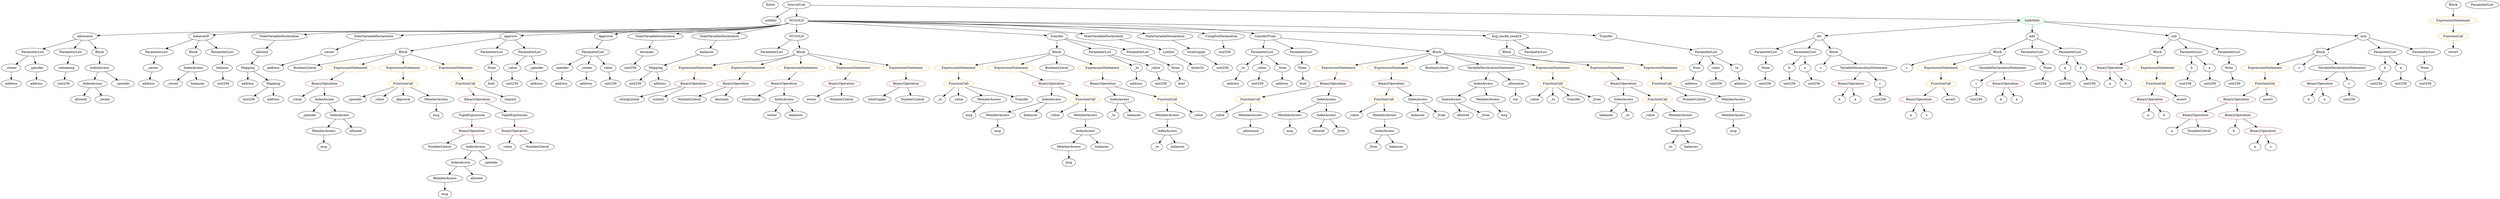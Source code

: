strict digraph {
	graph [bb="0,0,9713.1,900"];
	node [label="\N"];
	Enter	[height=0.5,
		pos="2955.6,882",
		width=0.83628];
	VariableDeclaration_decimals	[color=black,
		height=0.5,
		label=decimals,
		pos="2491.6,666",
		width=1.1967];
	ElementaryTypeName_uint256_19	[color=black,
		height=0.5,
		label=uint256,
		pos="2449.6,594",
		width=1.0442];
	VariableDeclaration_decimals -> ElementaryTypeName_uint256_19	[pos="e,2459.7,611.79 2481.4,648.05 2476.6,640.06 2470.8,630.33 2465.4,621.4"];
	Block_Unnamed_3	[color=black,
		height=0.5,
		label=Block,
		pos="7776.6,666",
		width=0.90558];
	Identifier_c_4	[color=black,
		height=0.5,
		label=c,
		pos="7435.6,594",
		width=0.75];
	Block_Unnamed_3 -> Identifier_c_4	[pos="e,7456.1,605.87 7744.3,662.27 7687.9,656.86 7568.2,642.58 7471.6,612 7470,611.49 7468.4,610.93 7466.7,610.32"];
	ExpressionStatement_Unnamed_2	[color=orange,
		height=0.5,
		label=ExpressionStatement,
		pos="7568.6,594",
		width=2.458];
	Block_Unnamed_3 -> ExpressionStatement_Unnamed_2	[pos="e,7612.9,609.91 7749.4,655.85 7717.6,645.16 7664.2,627.19 7623.7,613.54"];
	VariableDeclarationStatement_Unnamed_2	[color=black,
		height=0.5,
		label=VariableDeclarationStatement,
		pos="7794.6,594",
		width=3.3174];
	Block_Unnamed_3 -> VariableDeclarationStatement_Unnamed_2	[pos="e,7790.2,612.1 7781,647.7 7782.9,640.32 7785.2,631.52 7787.3,623.25"];
	NumberLiteral_Unnamed_3	[color=black,
		height=0.5,
		label=NumberLiteral,
		pos="2619.6,450",
		width=1.765];
	FunctionDefinition_allowance	[color=black,
		height=0.5,
		label=allowance,
		pos="328.59,738",
		width=1.3076];
	ParameterList_Unnamed_13	[color=black,
		height=0.5,
		label=ParameterList,
		pos="131.59,666",
		width=1.7095];
	FunctionDefinition_allowance -> ParameterList_Unnamed_13	[pos="e,169.55,680.49 295.17,725.13 263.63,713.92 215.99,696.99 180.24,684.29"];
	ParameterList_Unnamed_14	[color=black,
		height=0.5,
		label=ParameterList,
		pos="272.59,666",
		width=1.7095];
	FunctionDefinition_allowance -> ParameterList_Unnamed_14	[pos="e,286.15,683.96 315.32,720.41 308.72,712.16 300.59,702.01 293.21,692.78"];
	Block_Unnamed_6	[color=black,
		height=0.5,
		label=Block,
		pos="384.59,666",
		width=0.90558];
	FunctionDefinition_allowance -> Block_Unnamed_6	[pos="e,371.8,682.99 341.86,720.41 348.65,711.92 357.06,701.41 364.62,691.96"];
	BinaryOperation_Unnamed_7	[color=brown,
		height=0.5,
		label=BinaryOperation,
		pos="8227.6,594",
		width=1.9867];
	Identifier_a_5	[color=black,
		height=0.5,
		label=a,
		pos="8221.6,522",
		width=0.75];
	BinaryOperation_Unnamed_7 -> Identifier_a_5	[pos="e,8223.1,540.1 8226.1,575.7 8225.5,568.41 8224.7,559.73 8224,551.54"];
	Identifier_b_4	[color=black,
		height=0.5,
		label=b,
		pos="8293.6,522",
		width=0.75];
	BinaryOperation_Unnamed_7 -> Identifier_b_4	[pos="e,8279.5,537.89 8243.6,576.05 8252.1,567.04 8262.6,555.83 8271.9,546.04"];
	BinaryOperation_Unnamed_12	[color=brown,
		height=0.5,
		label=BinaryOperation,
		pos="3214.6,522",
		width=1.9867];
	Identifier_owner	[color=black,
		height=0.5,
		label=owner,
		pos="3099.6,450",
		width=0.93331];
	BinaryOperation_Unnamed_12 -> Identifier_owner	[pos="e,3121.2,464.17 3188.2,504.94 3171.2,494.57 3148.9,481.02 3131,470.09"];
	NumberLiteral_Unnamed_2	[color=black,
		height=0.5,
		label=NumberLiteral,
		pos="3214.6,450",
		width=1.765];
	BinaryOperation_Unnamed_12 -> NumberLiteral_Unnamed_2	[pos="e,3214.6,468.1 3214.6,503.7 3214.6,496.41 3214.6,487.73 3214.6,479.54"];
	Identifier_allowed_1	[color=black,
		height=0.5,
		label=allowed,
		pos="5691.6,378",
		width=1.0858];
	ParameterList_Unnamed_11	[color=black,
		height=0.5,
		label=ParameterList,
		pos="647.59,666",
		width=1.7095];
	Parameter__owner	[color=black,
		height=0.5,
		label=_owner,
		pos="616.59,594",
		width=1.0719];
	ParameterList_Unnamed_11 -> Parameter__owner	[pos="e,624.16,612.1 639.92,647.7 636.55,640.07 632.49,630.92 628.72,622.4"];
	IndexAccess_Unnamed_7	[color=black,
		height=0.5,
		label=IndexAccess,
		pos="4509.6,306",
		width=1.6402];
	Identifier__to_1	[color=black,
		height=0.5,
		label=_to,
		pos="4465.6,234",
		width=0.75];
	IndexAccess_Unnamed_7 -> Identifier__to_1	[pos="e,4475.5,250.83 4498.9,288.05 4493.7,279.73 4487.3,269.54 4481.5,260.32"];
	Identifier_balances_5	[color=black,
		height=0.5,
		label=balances,
		pos="4553.6,234",
		width=1.1828];
	IndexAccess_Unnamed_7 -> Identifier_balances_5	[pos="e,4543,251.79 4520.2,288.05 4525.3,280.06 4531.4,270.33 4537,261.4"];
	IndexAccess_Unnamed_13	[color=black,
		height=0.5,
		label=IndexAccess,
		pos="5376.6,306",
		width=1.6402];
	Identifier__from_2	[color=black,
		height=0.5,
		label=_from,
		pos="5329.6,234",
		width=0.93331];
	IndexAccess_Unnamed_13 -> Identifier__from_2	[pos="e,5340.5,251.31 5365.2,288.05 5359.7,279.85 5353,269.83 5346.9,260.71"];
	Identifier_balances_9	[color=black,
		height=0.5,
		label=balances,
		pos="5423.6,234",
		width=1.1828];
	IndexAccess_Unnamed_13 -> Identifier_balances_9	[pos="e,5412.3,251.79 5388,288.05 5393.4,279.97 5400,270.12 5406.1,261.11"];
	BinaryOperation_Unnamed_20	[color=brown,
		height=0.5,
		label=BinaryOperation,
		pos="1889.6,450",
		width=1.9867];
	TupleExpression_Unnamed_1	[color=black,
		height=0.5,
		label=TupleExpression,
		pos="1869.6,378",
		width=2.0422];
	BinaryOperation_Unnamed_20 -> TupleExpression_Unnamed_1	[pos="e,1874.5,396.1 1884.6,431.7 1882.5,424.24 1880,415.32 1877.6,406.97"];
	TupleExpression_Unnamed	[color=black,
		height=0.5,
		label=TupleExpression,
		pos="2034.6,378",
		width=2.0422];
	BinaryOperation_Unnamed_20 -> TupleExpression_Unnamed	[pos="e,2002.2,394.61 1921.8,433.46 1942.4,423.49 1969.5,410.41 1992,399.57"];
	FunctionCall_Unnamed_13	[color=orange,
		height=0.5,
		label=FunctionCall,
		pos="9539.6,738",
		width=1.6125];
	Identifier_revert	[color=black,
		height=0.5,
		label=revert,
		pos="9539.6,666",
		width=0.87786];
	FunctionCall_Unnamed_13 -> Identifier_revert	[pos="e,9539.6,684.1 9539.6,719.7 9539.6,712.41 9539.6,703.73 9539.6,695.54"];
	PragmaDirective_solidity	[color=black,
		height=0.5,
		label=solidity,
		pos="2951.6,810",
		width=1.0442];
	Parameter_b_2	[color=black,
		height=0.5,
		label=b,
		pos="8538.6,594",
		width=0.75];
	ElementaryTypeName_uint256_9	[color=black,
		height=0.5,
		label=uint256,
		pos="8518.6,522",
		width=1.0442];
	Parameter_b_2 -> ElementaryTypeName_uint256_9	[pos="e,8523.5,540.28 8533.7,576.05 8531.6,568.6 8529.1,559.64 8526.7,551.22"];
	Identifier__spender_3	[color=black,
		height=0.5,
		label=_spender,
		pos="1401.6,450",
		width=1.2521];
	ExpressionStatement_Unnamed_4	[color=orange,
		height=0.5,
		label=ExpressionStatement,
		pos="2698.6,594",
		width=2.458];
	BinaryOperation_Unnamed_11	[color=brown,
		height=0.5,
		label=BinaryOperation,
		pos="2681.6,522",
		width=1.9867];
	ExpressionStatement_Unnamed_4 -> BinaryOperation_Unnamed_11	[pos="e,2685.7,540.1 2694.4,575.7 2692.6,568.32 2690.5,559.52 2688.4,551.25"];
	BinaryOperation_Unnamed_14	[color=brown,
		height=0.5,
		label=BinaryOperation,
		pos="2842.6,522",
		width=1.9867];
	BinaryOperation_Unnamed_14 -> NumberLiteral_Unnamed_3	[pos="e,2661.1,464.04 2799.1,507.34 2762.6,495.88 2710.4,479.49 2671.7,467.34"];
	Identifier_decimals	[color=black,
		height=0.5,
		label=decimals,
		pos="2744.6,450",
		width=1.1967];
	BinaryOperation_Unnamed_14 -> Identifier_decimals	[pos="e,2765.5,465.95 2819.9,504.76 2806.4,495.16 2789.2,482.87 2774.6,472.47"];
	FunctionDefinition_balanceOf	[color=black,
		height=0.5,
		label=balanceOf,
		pos="818.59,738",
		width=1.3491];
	FunctionDefinition_balanceOf -> ParameterList_Unnamed_11	[pos="e,682.42,681.26 786.82,724 760.42,713.19 722.5,697.67 692.91,685.55"];
	Block_Unnamed_5	[color=black,
		height=0.5,
		label=Block,
		pos="761.59,666",
		width=0.90558];
	FunctionDefinition_balanceOf -> Block_Unnamed_5	[pos="e,774.61,682.99 805.08,720.41 798.09,711.83 789.43,701.19 781.68,691.67"];
	ParameterList_Unnamed_12	[color=black,
		height=0.5,
		label=ParameterList,
		pos="875.59,666",
		width=1.7095];
	FunctionDefinition_balanceOf -> ParameterList_Unnamed_12	[pos="e,861.78,683.96 832.1,720.41 838.81,712.16 847.08,702.01 854.6,692.78"];
	Identifier_allowed	[color=black,
		height=0.5,
		label=allowed,
		pos="313.59,450",
		width=1.0858];
	Parameter_None_2	[color=black,
		height=0.5,
		label=None,
		pos="8686.6,594",
		width=0.85014];
	ElementaryTypeName_uint256_10	[color=black,
		height=0.5,
		label=uint256,
		pos="8704.6,522",
		width=1.0442];
	Parameter_None_2 -> ElementaryTypeName_uint256_10	[pos="e,8700.2,540.1 8691,575.7 8692.9,568.32 8695.2,559.52 8697.3,551.25"];
	ElementaryTypeName_uint256_20	[color=black,
		height=0.5,
		label=uint256,
		pos="6685.6,522",
		width=1.0442];
	StateVariableDeclaration_Unnamed	[color=black,
		height=0.5,
		label=StateVariableDeclaration,
		pos="1188.6,738",
		width=2.8184];
	VariableDeclaration_allowed	[color=black,
		height=0.5,
		label=allowed,
		pos="1124.6,666",
		width=1.0858];
	StateVariableDeclaration_Unnamed -> VariableDeclaration_allowed	[pos="e,1139.1,682.83 1173.1,720.05 1165.2,711.38 1155.4,700.67 1146.7,691.15"];
	Identifier__value_8	[color=black,
		height=0.5,
		label=_value,
		pos="1167.6,450",
		width=0.96103];
	ElementaryTypeName_uint256_16	[color=black,
		height=0.5,
		label=uint256,
		pos="980.59,450",
		width=1.0442];
	BooleanLiteral_Unnamed_2	[color=black,
		height=0.5,
		label=BooleanLiteral,
		pos="1199.6,594",
		width=1.7788];
	Parameter__to_1	[color=black,
		height=0.5,
		label=_to,
		pos="4773.6,594",
		width=0.75];
	ElementaryTypeName_address_13	[color=black,
		height=0.5,
		label=address,
		pos="4750.6,522",
		width=1.0996];
	Parameter__to_1 -> ElementaryTypeName_address_13	[pos="e,4756.3,540.28 4768,576.05 4765.5,568.52 4762.6,559.44 4759.8,550.94"];
	FunctionCall_Unnamed_11	[color=orange,
		height=0.5,
		label=FunctionCall,
		pos="1793.6,522",
		width=1.6125];
	FunctionCall_Unnamed_11 -> BinaryOperation_Unnamed_20	[pos="e,1866.9,467.55 1815.4,505.12 1827.9,496 1843.8,484.4 1857.7,474.28"];
	Identifier_require	[color=black,
		height=0.5,
		label=require,
		pos="2015.6,450",
		width=1.0026];
	FunctionCall_Unnamed_11 -> Identifier_require	[pos="e,1987.6,461.92 1835.7,509.29 1871.7,499.06 1924.9,483.46 1970.6,468 1972.7,467.3 1974.8,466.56 1976.9,465.8"];
	ElementaryTypeName_address	[color=black,
		height=0.5,
		label=address,
		pos="974.59,522",
		width=1.0996];
	ExpressionStatement_Unnamed_14	[color=orange,
		height=0.5,
		label=ExpressionStatement,
		pos="5183.6,594",
		width=2.458];
	BinaryOperation_Unnamed_19	[color=brown,
		height=0.5,
		label=BinaryOperation,
		pos="5142.6,522",
		width=1.9867];
	ExpressionStatement_Unnamed_14 -> BinaryOperation_Unnamed_19	[pos="e,5152.6,540.1 5173.5,575.7 5168.9,567.9 5163.4,558.51 5158.3,549.83"];
	NumberLiteral_Unnamed_4	[color=black,
		height=0.5,
		label=NumberLiteral,
		pos="6607.6,450",
		width=1.765];
	FunctionDefinition_div	[color=black,
		height=0.5,
		label=div,
		pos="7085.6,738",
		width=0.75];
	ParameterList_Unnamed_3	[color=black,
		height=0.5,
		label=ParameterList,
		pos="6885.6,666",
		width=1.7095];
	FunctionDefinition_div -> ParameterList_Unnamed_3	[pos="e,6924,680.44 7061.9,728.7 7030.7,717.78 6975.1,698.34 6934.7,684.19"];
	ParameterList_Unnamed_2	[color=black,
		height=0.5,
		label=ParameterList,
		pos="7029.6,666",
		width=1.7095];
	FunctionDefinition_div -> ParameterList_Unnamed_2	[pos="e,7042.9,683.63 7073.4,721.81 7066.6,713.28 7057.9,702.4 7050.1,692.6"];
	Block_Unnamed_1	[color=black,
		height=0.5,
		label=Block,
		pos="7141.6,666",
		width=0.90558];
	FunctionDefinition_div -> Block_Unnamed_1	[pos="e,7129.1,682.64 7097.7,721.81 7104.8,712.94 7113.9,701.55 7122,691.45"];
	ContractDefinition_NUGOLD	[color=black,
		height=0.5,
		label=NUGOLD,
		pos="3056.6,810",
		width=1.3769];
	ContractDefinition_NUGOLD -> FunctionDefinition_allowance	[pos="e,375.24,741.19 3021.3,797.03 3013.9,794.97 3006.1,793.13 2998.6,792 2752.7,754.69 1009.2,762.89 760.59,756 626.72,752.29 469.61,\
745.49 386.68,741.72"];
	ContractDefinition_NUGOLD -> FunctionDefinition_balanceOf	[pos="e,866,742.76 3021.3,797.05 3013.9,794.99 3006.1,793.14 2998.6,792 2576.8,727.41 1505,773.93 1078.6,756 1009.5,753.09 930.14,747.59 \
877.47,743.63"];
	ContractDefinition_NUGOLD -> StateVariableDeclaration_Unnamed	[pos="e,1279.7,746.3 3021,796.99 3013.7,794.96 3005.9,793.14 2998.6,792 2655.1,738.65 1781.9,771.99 1434.6,756 1387.4,753.83 1335.1,750.37 \
1291,747.13"];
	StateVariableDeclaration_Unnamed_4	[color=black,
		height=0.5,
		label=StateVariableDeclaration,
		pos="1544.6,738",
		width=2.8184];
	ContractDefinition_NUGOLD -> StateVariableDeclaration_Unnamed_4	[pos="e,1641.2,743.73 3021,797.05 3013.7,795.01 3005.9,793.18 2998.6,792 2761.3,753.9 2157.8,765.47 1917.6,756 1828.3,752.48 1726.9,747.82 \
1652.4,744.27"];
	FunctionDefinition_approve	[color=black,
		height=0.5,
		label=approve,
		pos="1967.6,738",
		width=1.1412];
	ContractDefinition_NUGOLD -> FunctionDefinition_approve	[pos="e,2008.4,741.11 3021,797.15 3013.7,795.11 3005.9,793.25 2998.6,792 2690.6,739.71 2608.6,772.06 2296.6,756 2198.7,750.96 2084.3,745.04 \
2019.5,741.69"];
	EventDefinition_Approval	[color=black,
		height=0.5,
		label=Approval,
		pos="2351.6,738",
		width=1.266];
	ContractDefinition_NUGOLD -> EventDefinition_Approval	[pos="e,2388.9,748.56 3020.7,797.13 3013.4,795.12 3005.8,793.27 2998.6,792 2748.1,747.97 2679.3,791.86 2427.6,756 2418.5,754.71 2409,752.92 \
2399.8,750.98"];
	StateVariableDeclaration_Unnamed_3	[color=black,
		height=0.5,
		label=StateVariableDeclaration,
		pos="2537.6,738",
		width=2.8184];
	ContractDefinition_NUGOLD -> StateVariableDeclaration_Unnamed_3	[pos="e,2625.6,747.31 3020.3,797.34 3013.2,795.33 3005.7,793.44 2998.6,792 2931.6,778.44 2751,759.59 2636.8,748.4"];
	StateVariableDeclaration_Unnamed_1	[color=black,
		height=0.5,
		label=StateVariableDeclaration,
		pos="2850.6,738",
		width=2.8184];
	ContractDefinition_NUGOLD -> StateVariableDeclaration_Unnamed_1	[pos="e,2896,754.43 3021.2,796.97 2989.7,786.26 2943,770.41 2906.5,757.99"];
	FunctionDefinition_NUGOLD	[color=black,
		height=0.5,
		label=NUGOLD,
		pos="3056.6,738",
		width=1.3769];
	ContractDefinition_NUGOLD -> FunctionDefinition_NUGOLD	[pos="e,3056.6,756.1 3056.6,791.7 3056.6,784.41 3056.6,775.73 3056.6,767.54"];
	FunctionDefinition_transfer	[color=black,
		height=0.5,
		label=transfer,
		pos="4044.6,738",
		width=1.0719];
	ContractDefinition_NUGOLD -> FunctionDefinition_transfer	[pos="e,4006.3,741.71 3104.9,805.58 3272.2,793.72 3825.8,754.5 3995,742.51"];
	StateVariableDeclaration_Unnamed_5	[color=black,
		height=0.5,
		label=StateVariableDeclaration,
		pos="4228.6,738",
		width=2.8184];
	ContractDefinition_NUGOLD -> StateVariableDeclaration_Unnamed_5	[pos="e,4150.3,749.78 3106.3,807.75 3255.7,803.71 3714,789.3 4092.6,756 4107.7,754.67 4123.6,752.96 4139.1,751.13"];
	StateVariableDeclaration_Unnamed_2	[color=black,
		height=0.5,
		label=StateVariableDeclaration,
		pos="4480.6,738",
		width=2.8184];
	ContractDefinition_NUGOLD -> StateVariableDeclaration_Unnamed_2	[pos="e,4401.5,749.58 3106.2,808.34 3277.4,805.76 3859.5,794.52 4338.6,756 4355.3,754.65 4373.2,752.83 4390.3,750.88"];
	UsingForDeclaration_Unnamed	[color=black,
		height=0.5,
		label=UsingForDeclaration,
		pos="4702.6,738",
		width=2.4303];
	ContractDefinition_NUGOLD -> UsingForDeclaration_Unnamed	[pos="e,4637,750.26 3106.4,809.38 3298.4,810.38 4008.8,810.02 4590.6,756 4602,754.94 4614.1,753.48 4625.8,751.86"];
	FunctionDefinition_transferFrom	[color=black,
		height=0.5,
		label=transferFrom,
		pos="4875.6,738",
		width=1.6402];
	ContractDefinition_NUGOLD -> FunctionDefinition_transferFrom	[pos="e,4831.5,750.23 3106.3,808.74 3354.1,807.26 4458.2,798.38 4798.6,756 4805.6,755.12 4813,753.9 4820.2,752.52"];
	FunctionDefinition_bug_unchk_send24	[color=black,
		height=0.5,
		label=bug_unchk_send24,
		pos="5824.6,738",
		width=2.3194];
	ContractDefinition_NUGOLD -> FunctionDefinition_bug_unchk_send24	[pos="e,5741.9,741.09 3106.1,807.75 3433.7,799.46 5289.5,752.53 5730.5,741.38"];
	EventDefinition_Transfer	[color=black,
		height=0.5,
		label=Transfer,
		pos="6330.6,738",
		width=1.1689];
	ContractDefinition_NUGOLD -> EventDefinition_Transfer	[pos="e,6288.9,741.02 3106.5,808.5 3385.2,805.59 4778.6,789.9 5916.6,756 6046.5,752.13 6199.2,745.26 6277.8,741.55"];
	Block_Unnamed_2	[color=black,
		height=0.5,
		label=Block,
		pos="8405.6,666",
		width=0.90558];
	Block_Unnamed_2 -> BinaryOperation_Unnamed_7	[pos="e,8265,609.71 8379.7,654.82 8352.5,644.11 8309,627.01 8275.5,613.84"];
	ExpressionStatement_Unnamed_1	[color=orange,
		height=0.5,
		label=ExpressionStatement,
		pos="8405.6,594",
		width=2.458];
	Block_Unnamed_2 -> ExpressionStatement_Unnamed_1	[pos="e,8405.6,612.1 8405.6,647.7 8405.6,640.41 8405.6,631.73 8405.6,623.54"];
	Identifier_b_2	[color=black,
		height=0.5,
		label=b,
		pos="7160.6,450",
		width=0.75];
	Parameter__to	[color=black,
		height=0.5,
		label=_to,
		pos="4343.6,594",
		width=0.75];
	ElementaryTypeName_address_11	[color=black,
		height=0.5,
		label=address,
		pos="4341.6,522",
		width=1.0996];
	Parameter__to -> ElementaryTypeName_address_11	[pos="e,4342.1,540.1 4343.1,575.7 4342.9,568.41 4342.6,559.73 4342.4,551.54"];
	Identifier_msg_5	[color=black,
		height=0.5,
		label=msg,
		pos="4996.6,306",
		width=0.75];
	Identifier_balances_6	[color=black,
		height=0.5,
		label=balances,
		pos="6258.6,378",
		width=1.1828];
	Parameter_None_4	[color=black,
		height=0.5,
		label=None,
		pos="4506.6,594",
		width=0.85014];
	ElementaryTypeName_bool	[color=black,
		height=0.5,
		label=bool,
		pos="4519.6,522",
		width=0.76697];
	Parameter_None_4 -> ElementaryTypeName_bool	[pos="e,4516.4,540.1 4509.8,575.7 4511.2,568.32 4512.8,559.52 4514.3,551.25"];
	ElementaryTypeName_bytes32	[color=black,
		height=0.5,
		label=bytes32,
		pos="4594.6,594",
		width=1.0996];
	VariableDeclaration_owner	[color=black,
		height=0.5,
		label=owner,
		pos="1345.6,666",
		width=0.93331];
	StateVariableDeclaration_Unnamed_4 -> VariableDeclaration_owner	[pos="e,1373.1,676.67 1500.4,721.46 1465.4,709.16 1417.1,692.15 1383.8,680.43"];
	Block_Unnamed_10	[color=black,
		height=0.5,
		label=Block,
		pos="1565.6,666",
		width=0.90558];
	FunctionDefinition_approve -> Block_Unnamed_10	[pos="e,1596.6,672.39 1929.8,730.41 1854.4,717.29 1686,687.98 1607.5,674.29"];
	ParameterList_Unnamed_21	[color=black,
		height=0.5,
		label=ParameterList,
		pos="1897.6,666",
		width=1.7095];
	FunctionDefinition_approve -> ParameterList_Unnamed_21	[pos="e,1914.4,683.8 1951.7,721.12 1943,712.42 1932,701.45 1922.2,691.66"];
	ParameterList_Unnamed_20	[color=black,
		height=0.5,
		label=ParameterList,
		pos="2038.6,666",
		width=1.7095];
	FunctionDefinition_approve -> ParameterList_Unnamed_20	[pos="e,2022,683.31 1983.7,721.12 1992.6,712.29 2004,701.13 2014,691.24"];
	Identifier_owner_1	[color=black,
		height=0.5,
		label=owner,
		pos="2941.6,378",
		width=0.93331];
	Parameter_balance	[color=black,
		height=0.5,
		label=balance,
		pos="876.59,594",
		width=1.0719];
	ElementaryTypeName_uint256_22	[color=black,
		height=0.5,
		label=uint256,
		pos="879.59,522",
		width=1.0442];
	Parameter_balance -> ElementaryTypeName_uint256_22	[pos="e,878.85,540.1 877.33,575.7 877.64,568.41 878.01,559.73 878.36,551.54"];
	FunctionCall_Unnamed_1	[color=orange,
		height=0.5,
		label=FunctionCall,
		pos="8404.6,522",
		width=1.6125];
	ExpressionStatement_Unnamed_1 -> FunctionCall_Unnamed_1	[pos="e,8404.8,540.1 8405.3,575.7 8405.2,568.41 8405.1,559.73 8405,551.54"];
	ElementaryTypeName_address_1	[color=black,
		height=0.5,
		label=address,
		pos="1075.6,450",
		width=1.0996];
	Parameter__owner_1	[color=black,
		height=0.5,
		label=_owner,
		pos="39.587,594",
		width=1.0719];
	ParameterList_Unnamed_13 -> Parameter__owner_1	[pos="e,59.239,609.95 110.25,648.76 97.742,639.25 81.781,627.1 68.194,616.77"];
	Parameter__spender	[color=black,
		height=0.5,
		label=_spender,
		pos="141.59,594",
		width=1.2521];
	ParameterList_Unnamed_13 -> Parameter__spender	[pos="e,139.14,612.1 134.06,647.7 135.11,640.32 136.37,631.52 137.55,623.25"];
	VariableDeclaration_spender	[color=black,
		height=0.5,
		label=spender,
		pos="2181.6,594",
		width=1.1135];
	ElementaryTypeName_address_7	[color=black,
		height=0.5,
		label=address,
		pos="2172.6,522",
		width=1.0996];
	VariableDeclaration_spender -> ElementaryTypeName_address_7	[pos="e,2174.8,540.1 2179.4,575.7 2178.4,568.32 2177.3,559.52 2176.2,551.25"];
	BinaryOperation_Unnamed_2	[color=brown,
		height=0.5,
		label=BinaryOperation,
		pos="8564.6,378",
		width=1.9867];
	Identifier_a_1	[color=black,
		height=0.5,
		label=a,
		pos="8468.6,306",
		width=0.75];
	BinaryOperation_Unnamed_2 -> Identifier_a_1	[pos="e,8486.3,319.88 8542.3,360.76 8528.3,350.56 8510.2,337.33 8495.4,326.55"];
	NumberLiteral_Unnamed	[color=black,
		height=0.5,
		label=NumberLiteral,
		pos="8577.6,306",
		width=1.765];
	BinaryOperation_Unnamed_2 -> NumberLiteral_Unnamed	[pos="e,8574.4,324.1 8567.8,359.7 8569.2,352.32 8570.8,343.52 8572.3,335.25"];
	Identifier__value_9	[color=black,
		height=0.5,
		label=_value,
		pos="1499.6,450",
		width=0.96103];
	Parameter_None_1	[color=black,
		height=0.5,
		label=None,
		pos="6879.6,594",
		width=0.85014];
	ParameterList_Unnamed_3 -> Parameter_None_1	[pos="e,6881.1,612.1 6884.1,647.7 6883.5,640.41 6882.7,631.73 6882,623.54"];
	BinaryOperation_Unnamed	[color=brown,
		height=0.5,
		label=BinaryOperation,
		pos="9033.6,522",
		width=1.9867];
	Identifier_b	[color=black,
		height=0.5,
		label=b,
		pos="8978.6,450",
		width=0.75];
	BinaryOperation_Unnamed -> Identifier_b	[pos="e,8990.7,466.36 9020.3,504.05 9013.5,495.44 9005.1,484.81 8997.7,475.33"];
	Identifier_a	[color=black,
		height=0.5,
		label=a,
		pos="9050.6,450",
		width=0.75];
	BinaryOperation_Unnamed -> Identifier_a	[pos="e,9046.4,468.1 9037.8,503.7 9039.6,496.32 9041.7,487.52 9043.7,479.25"];
	ElementaryTypeName_uint256_12	[color=black,
		height=0.5,
		label=uint256,
		pos="8131.6,522",
		width=1.0442];
	ElementaryTypeName_var	[color=black,
		height=0.5,
		label=var,
		pos="5880.6,450",
		width=0.75];
	Block_Unnamed_7	[color=black,
		height=0.5,
		label=Block,
		pos="5824.6,666",
		width=0.90558];
	ExpressionStatement_Unnamed_8	[color=orange,
		height=0.5,
		label=ExpressionStatement,
		pos="6469.6,594",
		width=2.458];
	Block_Unnamed_7 -> ExpressionStatement_Unnamed_8	[pos="e,6401.1,605.69 5848.9,653.44 5854.3,651.3 5860,649.32 5865.6,648 6076.3,597.88 6136.3,635.46 6351.6,612 6364,610.65 6377.1,608.99 \
6389.9,607.24"];
	Identifier_msg_2	[color=black,
		height=0.5,
		label=msg,
		pos="4112.6,162",
		width=0.75];
	ExpressionStatement_Unnamed_13	[color=orange,
		height=0.5,
		label=ExpressionStatement,
		pos="5389.6,594",
		width=2.458];
	BinaryOperation_Unnamed_18	[color=brown,
		height=0.5,
		label=BinaryOperation,
		pos="5389.6,522",
		width=1.9867];
	ExpressionStatement_Unnamed_13 -> BinaryOperation_Unnamed_18	[pos="e,5389.6,540.1 5389.6,575.7 5389.6,568.41 5389.6,559.73 5389.6,551.54"];
	IndexAccess_Unnamed_3	[color=black,
		height=0.5,
		label=IndexAccess,
		pos="361.59,522",
		width=1.6402];
	IndexAccess_Unnamed_3 -> Identifier_allowed	[pos="e,324.77,467.31 349.97,504.05 344.34,495.85 337.47,485.83 331.22,476.71"];
	Identifier__owner_1	[color=black,
		height=0.5,
		label=_owner,
		pos="409.59,450",
		width=1.0719];
	IndexAccess_Unnamed_3 -> Identifier__owner_1	[pos="e,398.41,467.31 373.21,504.05 378.83,495.85 385.7,485.83 391.95,476.71"];
	MemberAccess_Unnamed_4	[color=black,
		height=0.5,
		label=MemberAccess,
		pos="4112.6,234",
		width=1.9174];
	MemberAccess_Unnamed_4 -> Identifier_msg_2	[pos="e,4112.6,180.1 4112.6,215.7 4112.6,208.41 4112.6,199.73 4112.6,191.54"];
	ElementaryTypeName_address_8	[color=black,
		height=0.5,
		label=address,
		pos="586.59,522",
		width=1.0996];
	Parameter__owner -> ElementaryTypeName_address_8	[pos="e,593.78,539.79 609.32,576.05 606.01,568.32 602,558.96 598.27,550.27"];
	IndexAccess_Unnamed_10	[color=black,
		height=0.5,
		label=IndexAccess,
		pos="6332.6,450",
		width=1.6402];
	IndexAccess_Unnamed_10 -> Identifier_balances_6	[pos="e,6275.5,394.99 6315.1,432.41 6305.7,423.57 6294,412.53 6283.7,402.79"];
	Identifier__to_3	[color=black,
		height=0.5,
		label=_to,
		pos="6346.6,378",
		width=0.75];
	IndexAccess_Unnamed_10 -> Identifier__to_3	[pos="e,6343.2,396.1 6336,431.7 6337.5,424.32 6339.3,415.52 6340.9,407.25"];
	ExpressionStatement_Unnamed_7	[color=orange,
		height=0.5,
		label=ExpressionStatement,
		pos="2893.6,594",
		width=2.458];
	ExpressionStatement_Unnamed_7 -> BinaryOperation_Unnamed_14	[pos="e,2855,540.1 2881,575.7 2875.2,567.73 2868.2,558.1 2861.7,549.26"];
	BinaryOperation_Unnamed_16	[color=brown,
		height=0.5,
		label=BinaryOperation,
		pos="4212.6,522",
		width=1.9867];
	IndexAccess_Unnamed_6	[color=black,
		height=0.5,
		label=IndexAccess,
		pos="4313.6,450",
		width=1.6402];
	BinaryOperation_Unnamed_16 -> IndexAccess_Unnamed_6	[pos="e,4290.8,466.83 4236.3,504.59 4249.8,495.24 4266.8,483.4 4281.5,473.23"];
	FunctionCall_Unnamed_5	[color=orange,
		height=0.5,
		label=FunctionCall,
		pos="4509.6,450",
		width=1.6125];
	BinaryOperation_Unnamed_16 -> FunctionCall_Unnamed_5	[pos="e,4464.5,461.62 4263.6,508.97 4316.6,496.5 4399,477.06 4453.7,464.18"];
	IndexAccess_Unnamed_1	[color=black,
		height=0.5,
		label=IndexAccess,
		pos="760.59,594",
		width=1.6402];
	Block_Unnamed_5 -> IndexAccess_Unnamed_1	[pos="e,760.83,612.1 761.34,647.7 761.24,640.41 761.11,631.73 760.99,623.54"];
	Parameter_remaining	[color=black,
		height=0.5,
		label=remaining,
		pos="256.59,594",
		width=1.2798];
	ParameterList_Unnamed_14 -> Parameter_remaining	[pos="e,260.5,612.1 268.63,647.7 266.95,640.32 264.94,631.52 263.04,623.25"];
	ParameterList_Unnamed_15	[color=black,
		height=0.5,
		label=ParameterList,
		pos="5936.6,666",
		width=1.7095];
	Identifier__value_6	[color=black,
		height=0.5,
		label=_value,
		pos="5960.6,450",
		width=0.96103];
	ParameterList_Unnamed_9	[color=black,
		height=0.5,
		label=ParameterList,
		pos="2302.6,666",
		width=1.7095];
	EventDefinition_Approval -> ParameterList_Unnamed_9	[pos="e,2314.5,683.96 2340,720.41 2334.3,712.34 2327.4,702.43 2321,693.35"];
	Block_Unnamed_8	[color=black,
		height=0.5,
		label=Block,
		pos="4039.6,666",
		width=0.90558];
	ExpressionStatement_Unnamed_11	[color=orange,
		height=0.5,
		label=ExpressionStatement,
		pos="3673.6,594",
		width=2.458];
	Block_Unnamed_8 -> ExpressionStatement_Unnamed_11	[pos="e,3736.4,607.01 4009,659.15 3951.9,648.23 3827.6,624.46 3747.4,609.12"];
	ExpressionStatement_Unnamed_9	[color=orange,
		height=0.5,
		label=ExpressionStatement,
		pos="3868.6,594",
		width=2.458];
	Block_Unnamed_8 -> ExpressionStatement_Unnamed_9	[pos="e,3906.7,610.62 4014,654.52 3988.5,644.07 3948.6,627.76 3917.1,614.85"];
	BooleanLiteral_Unnamed	[color=black,
		height=0.5,
		label=BooleanLiteral,
		pos="4039.6,594",
		width=1.7788];
	Block_Unnamed_8 -> BooleanLiteral_Unnamed	[pos="e,4039.6,612.1 4039.6,647.7 4039.6,640.41 4039.6,631.73 4039.6,623.54"];
	ExpressionStatement_Unnamed_10	[color=orange,
		height=0.5,
		label=ExpressionStatement,
		pos="4210.6,594",
		width=2.458];
	Block_Unnamed_8 -> ExpressionStatement_Unnamed_10	[pos="e,4172.4,610.62 4065.2,654.52 4090.7,644.07 4130.6,627.76 4162.1,614.85"];
	Identifier_b_5	[color=black,
		height=0.5,
		label=b,
		pos="7789.6,450",
		width=0.75];
	BinaryOperation_Unnamed_10	[color=brown,
		height=0.5,
		label=BinaryOperation,
		pos="3478.6,522",
		width=1.9867];
	Identifier_totalSupply	[color=black,
		height=0.5,
		label=totalSupply,
		pos="3349.6,450",
		width=1.4739];
	BinaryOperation_Unnamed_10 -> Identifier_totalSupply	[pos="e,3377,465.86 3449.3,505.12 3430.8,495.09 3406.8,482.03 3386.9,471.26"];
	NumberLiteral_Unnamed_1	[color=black,
		height=0.5,
		label=NumberLiteral,
		pos="3484.6,450",
		width=1.765];
	BinaryOperation_Unnamed_10 -> NumberLiteral_Unnamed_1	[pos="e,3483.1,468.1 3480.1,503.7 3480.7,496.41 3481.4,487.73 3482.1,479.54"];
	VariableDeclaration_from	[color=black,
		height=0.5,
		label=from,
		pos="6609.6,594",
		width=0.7947];
	ElementaryTypeName_address_4	[color=black,
		height=0.5,
		label=address,
		pos="6590.6,522",
		width=1.0996];
	VariableDeclaration_from -> ElementaryTypeName_address_4	[pos="e,6595.3,540.28 6605,576.05 6603,568.6 6600.5,559.64 6598.2,551.22"];
	Identifier__owner	[color=black,
		height=0.5,
		label=_owner,
		pos="682.59,522",
		width=1.0719];
	MemberAccess_Unnamed_2	[color=black,
		height=0.5,
		label=MemberAccess,
		pos="3830.6,378",
		width=1.9174];
	Identifier_msg_1	[color=black,
		height=0.5,
		label=msg,
		pos="3830.6,306",
		width=0.75];
	MemberAccess_Unnamed_2 -> Identifier_msg_1	[pos="e,3830.6,324.1 3830.6,359.7 3830.6,352.41 3830.6,343.73 3830.6,335.54"];
	BooleanLiteral_Unnamed_1	[color=black,
		height=0.5,
		label=BooleanLiteral,
		pos="5560.6,594",
		width=1.7788];
	FunctionDefinition_add	[color=black,
		height=0.5,
		label=add,
		pos="7916.6,738",
		width=0.75];
	FunctionDefinition_add -> Block_Unnamed_3	[pos="e,7799.9,678.67 7895.3,726.37 7872.6,715.02 7836.4,696.9 7809.9,683.66"];
	ParameterList_Unnamed_7	[color=black,
		height=0.5,
		label=ParameterList,
		pos="7916.6,666",
		width=1.7095];
	FunctionDefinition_add -> ParameterList_Unnamed_7	[pos="e,7916.6,684.1 7916.6,719.7 7916.6,712.41 7916.6,703.73 7916.6,695.54"];
	ParameterList_Unnamed_6	[color=black,
		height=0.5,
		label=ParameterList,
		pos="8057.6,666",
		width=1.7095];
	FunctionDefinition_add -> ParameterList_Unnamed_6	[pos="e,8027.2,682.09 7937.7,726.52 7958.6,716.16 7991,700.05 8016.9,687.19"];
	MemberAccess_Unnamed_10	[color=black,
		height=0.5,
		label=MemberAccess,
		pos="4996.6,378",
		width=1.9174];
	MemberAccess_Unnamed_10 -> Identifier_msg_5	[pos="e,4996.6,324.1 4996.6,359.7 4996.6,352.41 4996.6,343.73 4996.6,335.54"];
	ExpressionStatement_Unnamed_6	[color=orange,
		height=0.5,
		label=ExpressionStatement,
		pos="3088.6,594",
		width=2.458];
	BinaryOperation_Unnamed_13	[color=brown,
		height=0.5,
		label=BinaryOperation,
		pos="3003.6,522",
		width=1.9867];
	ExpressionStatement_Unnamed_6 -> BinaryOperation_Unnamed_13	[pos="e,3023.7,539.55 3068,576.05 3057.3,567.22 3044,556.27 3032.3,546.62"];
	FunctionCall_Unnamed_7	[color=orange,
		height=0.5,
		label=FunctionCall,
		pos="6467.6,450",
		width=1.6125];
	Identifier__value_3	[color=black,
		height=0.5,
		label=_value,
		pos="6453.6,378",
		width=0.96103];
	FunctionCall_Unnamed_7 -> Identifier__value_3	[pos="e,6457,396.1 6464.1,431.7 6462.7,424.32 6460.9,415.52 6459.2,407.25"];
	MemberAccess_Unnamed_8	[color=black,
		height=0.5,
		label=MemberAccess,
		pos="6575.6,378",
		width=1.9174];
	FunctionCall_Unnamed_7 -> MemberAccess_Unnamed_8	[pos="e,6550.7,395.14 6491.8,433.29 6506.3,423.88 6525,411.76 6541.1,401.36"];
	Identifier_allowed_2	[color=black,
		height=0.5,
		label=allowed,
		pos="5111.6,306",
		width=1.0858];
	Identifier_msg_3	[color=black,
		height=0.5,
		label=msg,
		pos="3716.6,378",
		width=0.75];
	FunctionCall_Unnamed_6	[color=orange,
		height=0.5,
		label=FunctionCall,
		pos="3673.6,522",
		width=1.6125];
	ExpressionStatement_Unnamed_11 -> FunctionCall_Unnamed_6	[pos="e,3673.6,540.1 3673.6,575.7 3673.6,568.41 3673.6,559.73 3673.6,551.54"];
	Identifier_msg	[color=black,
		height=0.5,
		label=msg,
		pos="6758.6,306",
		width=0.75];
	StateVariableDeclaration_Unnamed_3 -> VariableDeclaration_decimals	[pos="e,2502.5,683.62 2526.2,719.7 2521,711.7 2514.6,702.02 2508.8,693.15"];
	ElementaryTypeName_uint256_6	[color=black,
		height=0.5,
		label=uint256,
		pos="6875.6,522",
		width=1.0442];
	Identifier__value_4	[color=black,
		height=0.5,
		label=_value,
		pos="5254.6,378",
		width=0.96103];
	ElementaryTypeName_uint256_18	[color=black,
		height=0.5,
		label=uint256,
		pos="4689.6,594",
		width=1.0442];
	ParameterList_Unnamed_16	[color=black,
		height=0.5,
		label=ParameterList,
		pos="4239.6,666",
		width=1.7095];
	ParameterList_Unnamed_16 -> Parameter__to	[pos="e,4325,607.5 4263.4,648.94 4278.9,638.51 4299.2,624.87 4315.5,613.92"];
	Parameter__value	[color=black,
		height=0.5,
		label=_value,
		pos="4423.6,594",
		width=0.96103];
	ParameterList_Unnamed_16 -> Parameter__value	[pos="e,4396.6,605.46 4276.2,651.23 4304.4,640.57 4344.5,625.42 4379.6,612 4381.7,611.21 4383.8,610.4 4385.9,609.58"];
	Parameter_a_3	[color=black,
		height=0.5,
		label=a,
		pos="8038.6,594",
		width=0.75];
	ElementaryTypeName_uint256_11	[color=black,
		height=0.5,
		label=uint256,
		pos="8038.6,522",
		width=1.0442];
	Parameter_a_3 -> ElementaryTypeName_uint256_11	[pos="e,8038.6,540.1 8038.6,575.7 8038.6,568.41 8038.6,559.73 8038.6,551.54"];
	Identifier_totalSupply_1	[color=black,
		height=0.5,
		label=totalSupply,
		pos="2858.6,450",
		width=1.4739];
	ExpressionStatement_Unnamed_19	[color=orange,
		height=0.5,
		label=ExpressionStatement,
		pos="9539.6,810",
		width=2.458];
	ExpressionStatement_Unnamed_19 -> FunctionCall_Unnamed_13	[pos="e,9539.6,756.1 9539.6,791.7 9539.6,784.41 9539.6,775.73 9539.6,767.54"];
	ElementaryTypeName_uint256_13	[color=black,
		height=0.5,
		label=uint256,
		pos="7945.6,522",
		width=1.0442];
	FunctionCall_Unnamed_2	[color=orange,
		height=0.5,
		label=FunctionCall,
		pos="7568.6,522",
		width=1.6125];
	ExpressionStatement_Unnamed_2 -> FunctionCall_Unnamed_2	[pos="e,7568.6,540.1 7568.6,575.7 7568.6,568.41 7568.6,559.73 7568.6,551.54"];
	VariableDeclaration_c_2	[color=black,
		height=0.5,
		label=c,
		pos="7689.6,522",
		width=0.75];
	ElementaryTypeName_uint256_14	[color=black,
		height=0.5,
		label=uint256,
		pos="7689.6,450",
		width=1.0442];
	VariableDeclaration_c_2 -> ElementaryTypeName_uint256_14	[pos="e,7689.6,468.1 7689.6,503.7 7689.6,496.41 7689.6,487.73 7689.6,479.54"];
	ElementaryTypeName_address_14	[color=black,
		height=0.5,
		label=address,
		pos="2075.6,522",
		width=1.0996];
	VariableDeclaration_balances	[color=black,
		height=0.5,
		label=balances,
		pos="2834.6,666",
		width=1.1828];
	StateVariableDeclaration_Unnamed_1 -> VariableDeclaration_balances	[pos="e,2838.5,684.1 2846.6,719.7 2844.9,712.32 2842.9,703.52 2841,695.25"];
	VariableDeclaration_symbol	[color=black,
		height=0.5,
		label=symbol,
		pos="4498.6,666",
		width=1.0581];
	VariableDeclaration_symbol -> ElementaryTypeName_bytes32	[pos="e,4574.4,609.73 4518.5,650.5 4532,640.61 4550.2,627.36 4565.4,616.29"];
	Parameter_None_5	[color=black,
		height=0.5,
		label=None,
		pos="5023.6,594",
		width=0.85014];
	ElementaryTypeName_bool_1	[color=black,
		height=0.5,
		label=bool,
		pos="5025.6,522",
		width=0.76697];
	Parameter_None_5 -> ElementaryTypeName_bool_1	[pos="e,5025.1,540.1 5024.1,575.7 5024.3,568.41 5024.5,559.73 5024.8,551.54"];
	Identifier_balances	[color=black,
		height=0.5,
		label=balances,
		pos="3035.6,378",
		width=1.1828];
	ElementaryTypeName_address_10	[color=black,
		height=0.5,
		label=address,
		pos="141.59,522",
		width=1.0996];
	BinaryOperation_Unnamed_9	[color=brown,
		height=0.5,
		label=BinaryOperation,
		pos="7469.6,450",
		width=1.9867];
	FunctionCall_Unnamed_2 -> BinaryOperation_Unnamed_9	[pos="e,7492.6,467.31 7546.1,505.12 7533,495.85 7516.3,484.01 7501.8,473.76"];
	Identifier_assert_2	[color=black,
		height=0.5,
		label=assert,
		pos="7591.6,450",
		width=0.89172];
	FunctionCall_Unnamed_2 -> Identifier_assert_2	[pos="e,7586,468.1 7574.3,503.7 7576.7,496.24 7579.7,487.32 7582.4,478.97"];
	Parameter_a_2	[color=black,
		height=0.5,
		label=a,
		pos="8610.6,594",
		width=0.75];
	ElementaryTypeName_uint256_8	[color=black,
		height=0.5,
		label=uint256,
		pos="8611.6,522",
		width=1.0442];
	Parameter_a_2 -> ElementaryTypeName_uint256_8	[pos="e,8611.3,540.1 8610.8,575.7 8610.9,568.41 8611.1,559.73 8611.2,551.54"];
	Identifier_a_7	[color=black,
		height=0.5,
		label=a,
		pos="7433.6,378",
		width=0.75];
	BinaryOperation_Unnamed_9 -> Identifier_a_7	[pos="e,7441.9,395.14 7460.7,431.7 7456.6,423.75 7451.7,414.16 7447.1,405.34"];
	Identifier_c_3	[color=black,
		height=0.5,
		label=c,
		pos="7505.6,378",
		width=0.75];
	BinaryOperation_Unnamed_9 -> Identifier_c_3	[pos="e,7497.3,395.14 7478.5,431.7 7482.6,423.75 7487.5,414.16 7492,405.34"];
	Parameter_b_3	[color=black,
		height=0.5,
		label=b,
		pos="8110.6,594",
		width=0.75];
	Parameter_b_3 -> ElementaryTypeName_uint256_12	[pos="e,8126.4,540.28 8115.7,576.05 8117.9,568.6 8120.6,559.64 8123.1,551.22"];
	BinaryOperation_Unnamed_6	[color=brown,
		height=0.5,
		label=BinaryOperation,
		pos="8373.6,450",
		width=1.9867];
	Identifier_a_4	[color=black,
		height=0.5,
		label=a,
		pos="8365.6,378",
		width=0.75];
	BinaryOperation_Unnamed_6 -> Identifier_a_4	[pos="e,8367.5,396.1 8371.6,431.7 8370.8,424.41 8369.8,415.73 8368.8,407.54"];
	Identifier_b_3	[color=black,
		height=0.5,
		label=b,
		pos="8437.6,378",
		width=0.75];
	BinaryOperation_Unnamed_6 -> Identifier_b_3	[pos="e,8424,393.89 8389.1,432.05 8397.2,423.13 8407.4,412.06 8416.3,402.33"];
	IndexAccess_Unnamed_8	[color=black,
		height=0.5,
		label=IndexAccess,
		pos="5751.6,522",
		width=1.6402];
	IndexAccess_Unnamed_9	[color=black,
		height=0.5,
		label=IndexAccess,
		pos="5620.6,450",
		width=1.6402];
	IndexAccess_Unnamed_8 -> IndexAccess_Unnamed_9	[pos="e,5649,466.16 5723.2,505.81 5704.4,495.77 5679.5,482.48 5658.9,471.5"];
	MemberAccess_Unnamed_7	[color=black,
		height=0.5,
		label=MemberAccess,
		pos="5766.6,450",
		width=1.9174];
	IndexAccess_Unnamed_8 -> MemberAccess_Unnamed_7	[pos="e,5762.9,468.1 5755.3,503.7 5756.9,496.32 5758.8,487.52 5760.5,479.25"];
	Identifier__to	[color=black,
		height=0.5,
		label=_to,
		pos="4291.6,378",
		width=0.75];
	Identifier_Approval	[color=black,
		height=0.5,
		label=Approval,
		pos="1597.6,450",
		width=1.266];
	ParameterList_Unnamed_10	[color=black,
		height=0.5,
		label=ParameterList,
		pos="2976.6,666",
		width=1.7095];
	FunctionDefinition_NUGOLD -> ParameterList_Unnamed_10	[pos="e,2995.5,683.55 3038.4,721.12 3028.2,712.18 3015.3,700.85 3003.9,690.86"];
	Block_Unnamed_4	[color=black,
		height=0.5,
		label=Block,
		pos="3088.6,666",
		width=0.90558];
	FunctionDefinition_NUGOLD -> Block_Unnamed_4	[pos="e,3080.9,683.79 3064.3,720.05 3067.9,712.23 3072.2,702.75 3076.3,693.98"];
	Parameter_None_3	[color=black,
		height=0.5,
		label=None,
		pos="7962.6,594",
		width=0.85014];
	ParameterList_Unnamed_7 -> Parameter_None_3	[pos="e,7951.9,611.31 7927.7,648.05 7933.1,639.85 7939.7,629.83 7945.7,620.71"];
	Identifier_balances_1	[color=black,
		height=0.5,
		label=balances,
		pos="781.59,522",
		width=1.1828];
	FunctionCall_Unnamed_12	[color=orange,
		height=0.5,
		label=FunctionCall,
		pos="1565.6,522",
		width=1.6125];
	FunctionCall_Unnamed_12 -> Identifier__spender_3	[pos="e,1431.7,463.85 1532.4,506.83 1506.4,495.73 1470,480.21 1442.3,468.36"];
	FunctionCall_Unnamed_12 -> Identifier__value_9	[pos="e,1514.2,466.51 1549.9,504.41 1541.6,495.53 1531.1,484.44 1521.9,474.67"];
	FunctionCall_Unnamed_12 -> Identifier_Approval	[pos="e,1589.8,468.1 1573.5,503.7 1577,496.07 1581.2,486.92 1585.1,478.4"];
	MemberAccess_Unnamed_14	[color=black,
		height=0.5,
		label=MemberAccess,
		pos="1730.6,450",
		width=1.9174];
	FunctionCall_Unnamed_12 -> MemberAccess_Unnamed_14	[pos="e,1695.5,465.87 1599,506.83 1623.8,496.32 1657.8,481.87 1685.1,470.31"];
	Identifier__to_5	[color=black,
		height=0.5,
		label=_to,
		pos="6040.6,450",
		width=0.75];
	Identifier_c_2	[color=black,
		height=0.5,
		label=c,
		pos="7107.6,594",
		width=0.75];
	ElementaryTypeName_uint256_1	[color=black,
		height=0.5,
		label=uint256,
		pos="9263.6,522",
		width=1.0442];
	Identifier__spender_2	[color=black,
		height=0.5,
		label=_spender,
		pos="1218.6,378",
		width=1.2521];
	Identifier_msg_8	[color=black,
		height=0.5,
		label=msg,
		pos="1730.6,378",
		width=0.75];
	IndexAccess_Unnamed_4	[color=black,
		height=0.5,
		label=IndexAccess,
		pos="4043.6,450",
		width=1.6402];
	IndexAccess_Unnamed_4 -> MemberAccess_Unnamed_2	[pos="e,3872.3,392.71 4004.5,436.16 3970.4,424.95 3920.6,408.59 3883.1,396.25"];
	Identifier_balances_2	[color=black,
		height=0.5,
		label=balances,
		pos="3960.6,378",
		width=1.1828];
	IndexAccess_Unnamed_4 -> Identifier_balances_2	[pos="e,3979.2,394.67 4024.3,432.76 4013.5,423.62 3999.8,412.06 3987.9,402"];
	ParameterList_Unnamed_18	[color=black,
		height=0.5,
		label=ParameterList,
		pos="4861.6,666",
		width=1.7095];
	ParameterList_Unnamed_18 -> Parameter__to_1	[pos="e,4790.3,608.33 4841.2,648.76 4828.6,638.79 4812.5,625.93 4799.1,615.28"];
	Parameter__value_1	[color=black,
		height=0.5,
		label=_value,
		pos="4854.6,594",
		width=0.96103];
	ParameterList_Unnamed_18 -> Parameter__value_1	[pos="e,4856.3,612.1 4859.9,647.7 4859.1,640.41 4858.3,631.73 4857.4,623.54"];
	Parameter__from	[color=black,
		height=0.5,
		label=_from,
		pos="4940.6,594",
		width=0.93331];
	ParameterList_Unnamed_18 -> Parameter__from	[pos="e,4923.6,610.04 4880.3,648.41 4890.7,639.22 4903.7,627.67 4915,617.66"];
	ElementaryTypeName_address_9	[color=black,
		height=0.5,
		label=address,
		pos="39.587,522",
		width=1.0996];
	Parameter__owner_1 -> ElementaryTypeName_address_9	[pos="e,39.587,540.1 39.587,575.7 39.587,568.41 39.587,559.73 39.587,551.54"];
	IndexAccess_Unnamed	[color=black,
		height=0.5,
		label=IndexAccess,
		pos="2988.6,450",
		width=1.6402];
	IndexAccess_Unnamed -> Identifier_owner_1	[pos="e,2952.5,395.31 2977.2,432.05 2971.7,423.85 2965,413.83 2958.9,404.71"];
	IndexAccess_Unnamed -> Identifier_balances	[pos="e,3024.3,395.79 3000,432.05 3005.4,423.97 3012,414.12 3018.1,405.11"];
	Identifier__value	[color=black,
		height=0.5,
		label=_value,
		pos="4055.6,378",
		width=0.96103];
	ElementaryTypeName_address_12	[color=black,
		height=0.5,
		label=address,
		pos="4940.6,522",
		width=1.0996];
	ExpressionStatement_Unnamed_5	[color=orange,
		height=0.5,
		label=ExpressionStatement,
		pos="3283.6,594",
		width=2.458];
	ExpressionStatement_Unnamed_5 -> BinaryOperation_Unnamed_12	[pos="e,3231.1,539.79 3266.9,576.05 3258.6,567.63 3248.4,557.28 3239.2,547.97"];
	FunctionDefinition_transfer -> Block_Unnamed_8	[pos="e,4040.8,684.1 4043.4,719.7 4042.8,712.41 4042.2,703.73 4041.6,695.54"];
	FunctionDefinition_transfer -> ParameterList_Unnamed_16	[pos="e,4201.8,680.56 4074.6,726.22 4105.7,715.05 4154.8,697.42 4191.4,684.3"];
	ParameterList_Unnamed_17	[color=black,
		height=0.5,
		label=ParameterList,
		pos="4380.6,666",
		width=1.7095];
	FunctionDefinition_transfer -> ParameterList_Unnamed_17	[pos="e,4335.1,678.41 4078.4,728.93 4091,726 4105.4,722.74 4118.6,720 4203.6,702.28 4225.7,702.25 4310.6,684 4314.9,683.07 4319.4,682.06 \
4323.9,681.03"];
	Identifier_assert_1	[color=black,
		height=0.5,
		label=assert,
		pos="8495.6,450",
		width=0.89172];
	MemberAccess_Unnamed_5	[color=black,
		height=0.5,
		label=MemberAccess,
		pos="4509.6,378",
		width=1.9174];
	MemberAccess_Unnamed_5 -> IndexAccess_Unnamed_7	[pos="e,4509.6,324.1 4509.6,359.7 4509.6,352.41 4509.6,343.73 4509.6,335.54"];
	MemberAccess_Unnamed_9	[color=black,
		height=0.5,
		label=MemberAccess,
		pos="5376.6,378",
		width=1.9174];
	MemberAccess_Unnamed_9 -> IndexAccess_Unnamed_13	[pos="e,5376.6,324.1 5376.6,359.7 5376.6,352.41 5376.6,343.73 5376.6,335.54"];
	Block_Unnamed_10 -> BooleanLiteral_Unnamed_2	[pos="e,1247.3,606.3 1534.8,659.9 1481.5,650.94 1368.5,631.5 1273.6,612 1268.7,610.99 1263.6,609.9 1258.4,608.78"];
	ExpressionStatement_Unnamed_17	[color=orange,
		height=0.5,
		label=ExpressionStatement,
		pos="1370.6,594",
		width=2.458];
	Block_Unnamed_10 -> ExpressionStatement_Unnamed_17	[pos="e,1413,610.24 1538.9,655.41 1509.4,644.81 1461,627.47 1423.7,614.08"];
	ExpressionStatement_Unnamed_18	[color=orange,
		height=0.5,
		label=ExpressionStatement,
		pos="1565.6,594",
		width=2.458];
	Block_Unnamed_10 -> ExpressionStatement_Unnamed_18	[pos="e,1565.6,612.1 1565.6,647.7 1565.6,640.41 1565.6,631.73 1565.6,623.54"];
	ExpressionStatement_Unnamed_16	[color=orange,
		height=0.5,
		label=ExpressionStatement,
		pos="1760.6,594",
		width=2.458];
	Block_Unnamed_10 -> ExpressionStatement_Unnamed_16	[pos="e,1718.1,610.24 1592.3,655.41 1621.8,644.81 1670.1,627.47 1707.4,614.08"];
	IndexAccess_Unnamed_2	[color=black,
		height=0.5,
		label=IndexAccess,
		pos="384.59,594",
		width=1.6402];
	Block_Unnamed_6 -> IndexAccess_Unnamed_2	[pos="e,384.59,612.1 384.59,647.7 384.59,640.41 384.59,631.73 384.59,623.54"];
	ElementaryTypeName_uint256	[color=black,
		height=0.5,
		label=uint256,
		pos="9356.6,522",
		width=1.0442];
	FunctionCall_Unnamed_8	[color=orange,
		height=0.5,
		label=FunctionCall,
		pos="5349.6,450",
		width=1.6125];
	BinaryOperation_Unnamed_18 -> FunctionCall_Unnamed_8	[pos="e,5359.4,468.1 5379.7,503.7 5375.2,495.9 5369.9,486.51 5364.9,477.83"];
	IndexAccess_Unnamed_12	[color=black,
		height=0.5,
		label=IndexAccess,
		pos="5484.6,450",
		width=1.6402];
	BinaryOperation_Unnamed_18 -> IndexAccess_Unnamed_12	[pos="e,5462.7,467.15 5411.6,504.76 5424.1,495.58 5439.9,483.94 5453.6,473.84"];
	FunctionCall_Unnamed_10	[color=orange,
		height=0.5,
		label=FunctionCall,
		pos="6040.6,522",
		width=1.6125];
	FunctionCall_Unnamed_10 -> Identifier__value_6	[pos="e,5977.7,465.95 6022,504.76 6011.4,495.43 5997.8,483.57 5986.1,473.36"];
	FunctionCall_Unnamed_10 -> Identifier__to_5	[pos="e,6040.6,468.1 6040.6,503.7 6040.6,496.41 6040.6,487.73 6040.6,479.54"];
	Identifier_Transfer_1	[color=black,
		height=0.5,
		label=Transfer,
		pos="6127.6,450",
		width=1.1689];
	FunctionCall_Unnamed_10 -> Identifier_Transfer_1	[pos="e,6108.4,466.43 6060.8,504.76 6072.3,495.47 6087,483.67 6099.6,473.49"];
	Identifier__from_4	[color=black,
		height=0.5,
		label=_from,
		pos="6221.6,450",
		width=0.93331];
	FunctionCall_Unnamed_10 -> Identifier__from_4	[pos="e,6195.2,461.47 6076.4,507.37 6104.2,496.72 6143.9,481.51 6178.6,468 6180.6,467.21 6182.7,466.4 6184.8,465.58"];
	ParameterList_Unnamed_8	[color=black,
		height=0.5,
		label=ParameterList,
		pos="6647.6,666",
		width=1.7095];
	ParameterList_Unnamed_8 -> VariableDeclaration_from	[pos="e,6618.4,611.31 6638.4,648.05 6634,640.03 6628.7,630.26 6623.9,621.3"];
	VariableDeclaration_value	[color=black,
		height=0.5,
		label=value,
		pos="6685.6,594",
		width=0.82242];
	ParameterList_Unnamed_8 -> VariableDeclaration_value	[pos="e,6676.7,611.31 6656.8,648.05 6661.1,640.03 6666.4,630.26 6671.3,621.3"];
	VariableDeclaration_to	[color=black,
		height=0.5,
		label=to,
		pos="6770.6,594",
		width=0.75];
	ParameterList_Unnamed_8 -> VariableDeclaration_to	[pos="e,6750.6,606.36 6674.9,649.46 6694.4,638.35 6720.7,623.4 6740.8,611.97"];
	Parameter_None_6	[color=black,
		height=0.5,
		label=None,
		pos="1897.6,594",
		width=0.85014];
	ParameterList_Unnamed_21 -> Parameter_None_6	[pos="e,1897.6,612.1 1897.6,647.7 1897.6,640.41 1897.6,631.73 1897.6,623.54"];
	BinaryOperation_Unnamed_5	[color=brown,
		height=0.5,
		label=BinaryOperation,
		pos="7215.6,522",
		width=1.9867];
	BinaryOperation_Unnamed_5 -> Identifier_b_2	[pos="e,7172.7,466.36 7202.3,504.05 7195.5,495.44 7187.1,484.81 7179.7,475.33"];
	Identifier_a_3	[color=black,
		height=0.5,
		label=a,
		pos="7232.6,450",
		width=0.75];
	BinaryOperation_Unnamed_5 -> Identifier_a_3	[pos="e,7228.4,468.1 7219.8,503.7 7221.6,496.32 7223.7,487.52 7225.7,479.25"];
	Mapping_Unnamed	[color=black,
		height=0.5,
		label=Mapping,
		pos="976.59,594",
		width=1.2105];
	VariableDeclaration_allowed -> Mapping_Unnamed	[pos="e,1004.6,608.24 1098.1,652.49 1075,641.53 1041,625.47 1014.9,613.11"];
	ParameterList_Unnamed_17 -> Parameter_None_4	[pos="e,4484.8,607.08 4408.2,649.64 4427.9,638.69 4454.5,623.95 4475,612.54"];
	Identifier__value_5	[color=black,
		height=0.5,
		label=_value,
		pos="4718.6,378",
		width=0.96103];
	MemberAccess_Unnamed_14 -> Identifier_msg_8	[pos="e,1730.6,396.1 1730.6,431.7 1730.6,424.41 1730.6,415.73 1730.6,407.54"];
	Parameter_b_1	[color=black,
		height=0.5,
		label=b,
		pos="6963.6,594",
		width=0.75];
	ElementaryTypeName_uint256_5	[color=black,
		height=0.5,
		label=uint256,
		pos="6968.6,522",
		width=1.0442];
	Parameter_b_1 -> ElementaryTypeName_uint256_5	[pos="e,6967.4,540.1 6964.8,575.7 6965.3,568.41 6966,559.73 6966.5,551.54"];
	Identifier__value_7	[color=black,
		height=0.5,
		label=_value,
		pos="2021.6,234",
		width=0.96103];
	ParameterList_Unnamed_22	[color=black,
		height=0.5,
		label=ParameterList,
		pos="9651.6,882",
		width=1.7095];
	ElementaryTypeName_uint256_24	[color=black,
		height=0.5,
		label=uint256,
		pos="4436.6,522",
		width=1.0442];
	IndexAccess_Unnamed_15	[color=black,
		height=0.5,
		label=IndexAccess,
		pos="5142.6,378",
		width=1.6402];
	IndexAccess_Unnamed_15 -> Identifier_allowed_2	[pos="e,5119.2,324.1 5134.9,359.7 5131.5,352.07 5127.5,342.92 5123.7,334.4"];
	Identifier__from_3	[color=black,
		height=0.5,
		label=_from,
		pos="5202.6,306",
		width=0.93331];
	IndexAccess_Unnamed_15 -> Identifier__from_3	[pos="e,5189.3,322.51 5156.8,360.41 5164.3,351.62 5173.7,340.66 5182,330.96"];
	MemberAccess_Unnamed	[color=black,
		height=0.5,
		label=MemberAccess,
		pos="6758.6,450",
		width=1.9174];
	MemberAccess_Unnamed_1	[color=black,
		height=0.5,
		label=MemberAccess,
		pos="6758.6,378",
		width=1.9174];
	MemberAccess_Unnamed -> MemberAccess_Unnamed_1	[pos="e,6758.6,396.1 6758.6,431.7 6758.6,424.41 6758.6,415.73 6758.6,407.54"];
	ElementaryTypeName_uint256_17	[color=black,
		height=0.5,
		label=uint256,
		pos="2457.6,522",
		width=1.0442];
	FunctionCall_Unnamed_3	[color=orange,
		height=0.5,
		label=FunctionCall,
		pos="6474.6,522",
		width=1.6125];
	FunctionCall_Unnamed_3 -> NumberLiteral_Unnamed_4	[pos="e,6578.6,466.23 6503.1,505.98 6522.2,495.95 6547.5,482.62 6568.5,471.6"];
	FunctionCall_Unnamed_3 -> MemberAccess_Unnamed	[pos="e,6709.4,462.87 6518.5,509.79 6526.2,507.85 6534.1,505.86 6541.6,504 6594.6,490.81 6654.9,476.11 6698.4,465.54"];
	IndexAccess_Unnamed_9 -> Identifier_allowed_1	[pos="e,5675.9,394.51 5637.4,432.41 5646.5,423.44 5657.9,412.21 5667.9,402.37"];
	Identifier__from	[color=black,
		height=0.5,
		label=_from,
		pos="5782.6,378",
		width=0.93331];
	IndexAccess_Unnamed_9 -> Identifier__from	[pos="e,5756.9,390.1 5653.8,434.67 5680.7,423.01 5718.7,406.6 5746.5,394.61"];
	MemberAccess_Unnamed_1 -> Identifier_msg	[pos="e,6758.6,324.1 6758.6,359.7 6758.6,352.41 6758.6,343.73 6758.6,335.54"];
	BinaryOperation_Unnamed_22	[color=brown,
		height=0.5,
		label=BinaryOperation,
		pos="1869.6,306",
		width=1.9867];
	NumberLiteral_Unnamed_6	[color=black,
		height=0.5,
		label=NumberLiteral,
		pos="1742.6,234",
		width=1.765];
	BinaryOperation_Unnamed_22 -> NumberLiteral_Unnamed_6	[pos="e,1770.9,250.58 1840.8,289.12 1823,279.34 1800.1,266.69 1780.8,256.07"];
	IndexAccess_Unnamed_16	[color=black,
		height=0.5,
		label=IndexAccess,
		pos="1883.6,234",
		width=1.6402];
	BinaryOperation_Unnamed_22 -> IndexAccess_Unnamed_16	[pos="e,1880.2,252.1 1873,287.7 1874.5,280.32 1876.3,271.52 1877.9,263.25"];
	Identifier_msg_7	[color=black,
		height=0.5,
		label=msg,
		pos="1277.6,234",
		width=0.75];
	ElementaryTypeName_uint256_15	[color=black,
		height=0.5,
		label=uint256,
		pos="4716.6,666",
		width=1.0442];
	IndexAccess_Unnamed_6 -> Identifier__to	[pos="e,4297,396.1 4308.1,431.7 4305.8,424.24 4303,415.32 4300.4,406.97"];
	Identifier_balances_4	[color=black,
		height=0.5,
		label=balances,
		pos="4379.6,378",
		width=1.1828];
	IndexAccess_Unnamed_6 -> Identifier_balances_4	[pos="e,4364.5,394.99 4329.2,432.41 4337.5,423.66 4347.8,412.75 4356.9,403.08"];
	Parameter_None_1 -> ElementaryTypeName_uint256_6	[pos="e,6876.6,540.1 6878.6,575.7 6878.2,568.41 6877.7,559.73 6877.2,551.54"];
	Mapping_Unnamed -> ElementaryTypeName_address	[pos="e,975.08,540.1 976.09,575.7 975.88,568.41 975.64,559.73 975.4,551.54"];
	Mapping_Unnamed_1	[color=black,
		height=0.5,
		label=Mapping,
		pos="1075.6,522",
		width=1.2105];
	Mapping_Unnamed -> Mapping_Unnamed_1	[pos="e,1054.3,538.07 997.58,578.15 1011.4,568.38 1029.7,555.43 1045.1,544.54"];
	BinaryOperation_Unnamed_1	[color=brown,
		height=0.5,
		label=BinaryOperation,
		pos="8717.6,450",
		width=1.9867];
	BinaryOperation_Unnamed_1 -> BinaryOperation_Unnamed_2	[pos="e,8598.1,394.33 8684,433.64 8661.8,423.47 8632.4,410.04 8608.4,399.03"];
	BinaryOperation_Unnamed_3	[color=brown,
		height=0.5,
		label=BinaryOperation,
		pos="8725.6,378",
		width=1.9867];
	BinaryOperation_Unnamed_1 -> BinaryOperation_Unnamed_3	[pos="e,8723.6,396.1 8719.6,431.7 8720.4,424.41 8721.4,415.73 8722.3,407.54"];
	ParameterList_Unnamed_6 -> Parameter_a_3	[pos="e,8043.2,612.1 8052.9,647.7 8050.9,640.24 8048.4,631.32 8046.2,622.97"];
	ParameterList_Unnamed_6 -> Parameter_b_3	[pos="e,8099,610.36 8070.4,648.05 8076.9,639.44 8085,628.81 8092.2,619.33"];
	ElementaryTypeName_uint256_25	[color=black,
		height=0.5,
		label=uint256,
		pos="4845.6,522",
		width=1.0442];
	Parameter__value_1 -> ElementaryTypeName_uint256_25	[pos="e,4847.8,540.1 4852.4,575.7 4851.4,568.32 4850.3,559.52 4849.2,551.25"];
	Identifier_b_1	[color=black,
		height=0.5,
		label=b,
		pos="8712.6,306",
		width=0.75];
	FunctionCall_Unnamed_5 -> MemberAccess_Unnamed_5	[pos="e,4509.6,396.1 4509.6,431.7 4509.6,424.41 4509.6,415.73 4509.6,407.54"];
	Identifier__value_1	[color=black,
		height=0.5,
		label=_value,
		pos="4631.6,378",
		width=0.96103];
	FunctionCall_Unnamed_5 -> Identifier__value_1	[pos="e,4609,391.98 4536.4,433.64 4554.9,423.01 4579.6,408.82 4599.2,397.56"];
	Parameter_b	[color=black,
		height=0.5,
		label=b,
		pos="9284.6,594",
		width=0.75];
	Parameter_b -> ElementaryTypeName_uint256_1	[pos="e,9268.8,540.28 9279.5,576.05 9277.3,568.6 9274.6,559.64 9272.1,551.22"];
	BinaryOperation_Unnamed_15	[color=brown,
		height=0.5,
		label=BinaryOperation,
		pos="4043.6,522",
		width=1.9867];
	ExpressionStatement_Unnamed_9 -> BinaryOperation_Unnamed_15	[pos="e,4006.7,537.77 3907.4,577.46 3933.6,567.01 3968.2,553.16 3996,542.04"];
	ExpressionStatement_Unnamed_8 -> FunctionCall_Unnamed_3	[pos="e,6473.4,540.1 6470.8,575.7 6471.3,568.41 6472,559.73 6472.5,551.54"];
	stringLiteral_Unnamed	[color=black,
		height=0.5,
		label=stringLiteral,
		pos="2389.6,450",
		width=1.5016];
	IndexAccess_Unnamed_11	[color=black,
		height=0.5,
		label=IndexAccess,
		pos="6575.6,306",
		width=1.6402];
	Identifier__to_4	[color=black,
		height=0.5,
		label=_to,
		pos="6531.6,234",
		width=0.75];
	IndexAccess_Unnamed_11 -> Identifier__to_4	[pos="e,6541.5,250.83 6564.9,288.05 6559.7,279.73 6553.3,269.54 6547.5,260.32"];
	Identifier_balances_7	[color=black,
		height=0.5,
		label=balances,
		pos="6619.6,234",
		width=1.1828];
	IndexAccess_Unnamed_11 -> Identifier_balances_7	[pos="e,6609,251.79 6586.2,288.05 6591.3,280.06 6597.4,270.33 6603,261.4"];
	NumberLiteral_Unnamed_5	[color=black,
		height=0.5,
		label=NumberLiteral,
		pos="2137.6,234",
		width=1.765];
	ElementaryTypeName_uint256_4	[color=black,
		height=0.5,
		label=uint256,
		pos="7061.6,522",
		width=1.0442];
	ElementaryTypeName_address_6	[color=black,
		height=0.5,
		label=address,
		pos="2269.6,522",
		width=1.0996];
	StateVariableDeclaration_Unnamed_5 -> VariableDeclaration_symbol	[pos="e,4469.7,678.04 4293,723.72 4337.8,713.99 4398.8,699.77 4451.6,684 4454,683.28 4456.4,682.51 4458.9,681.71"];
	Parameter__spender -> ElementaryTypeName_address_10	[pos="e,141.59,540.1 141.59,575.7 141.59,568.41 141.59,559.73 141.59,551.54"];
	Identifier_balances_8	[color=black,
		height=0.5,
		label=balances,
		pos="5506.6,378",
		width=1.1828];
	Identifier__from_1	[color=black,
		height=0.5,
		label=_from,
		pos="5600.6,378",
		width=0.93331];
	VariableDeclaration__allowance	[color=black,
		height=0.5,
		label=_allowance,
		pos="5880.6,522",
		width=1.4462];
	VariableDeclaration__allowance -> ElementaryTypeName_var	[pos="e,5880.6,468.1 5880.6,503.7 5880.6,496.41 5880.6,487.73 5880.6,479.54"];
	Parameter_None_3 -> ElementaryTypeName_uint256_13	[pos="e,7949.7,540.1 7958.4,575.7 7956.6,568.32 7954.5,559.52 7952.4,551.25"];
	FunctionCall_Unnamed_9	[color=orange,
		height=0.5,
		label=FunctionCall,
		pos="4840.6,450",
		width=1.6125];
	FunctionCall_Unnamed_9 -> Identifier__value_5	[pos="e,4741.2,391.98 4813.8,433.64 4795.3,423.01 4770.6,408.82 4750.9,397.56"];
	MemberAccess_Unnamed_11	[color=black,
		height=0.5,
		label=MemberAccess,
		pos="4840.6,378",
		width=1.9174];
	FunctionCall_Unnamed_9 -> MemberAccess_Unnamed_11	[pos="e,4840.6,396.1 4840.6,431.7 4840.6,424.41 4840.6,415.73 4840.6,407.54"];
	BinaryOperation_Unnamed_17	[color=brown,
		height=0.5,
		label=BinaryOperation,
		pos="6326.6,522",
		width=1.9867];
	BinaryOperation_Unnamed_17 -> IndexAccess_Unnamed_10	[pos="e,6331.1,468.1 6328.1,503.7 6328.7,496.41 6329.4,487.73 6330.1,479.54"];
	BinaryOperation_Unnamed_17 -> FunctionCall_Unnamed_7	[pos="e,6437.8,465.77 6357.9,505.46 6378.5,495.24 6405.6,481.77 6427.7,470.78"];
	Parameter__value_2	[color=black,
		height=0.5,
		label=_value,
		pos="1980.6,594",
		width=0.96103];
	ElementaryTypeName_uint256_26	[color=black,
		height=0.5,
		label=uint256,
		pos="1980.6,522",
		width=1.0442];
	Parameter__value_2 -> ElementaryTypeName_uint256_26	[pos="e,1980.6,540.1 1980.6,575.7 1980.6,568.41 1980.6,559.73 1980.6,551.54"];
	VariableDeclaration_totalSupply	[color=black,
		height=0.5,
		label=totalSupply,
		pos="4607.6,666",
		width=1.4739];
	VariableDeclaration_totalSupply -> ElementaryTypeName_uint256_18	[pos="e,4671.8,610.19 4626.6,648.76 4637.5,639.5 4651.2,627.73 4663.1,617.58"];
	VariableDeclarationStatement_Unnamed_2 -> VariableDeclaration_c_2	[pos="e,7708.2,535.4 7769.2,576.05 7753.6,565.67 7733.6,552.36 7717.6,541.67"];
	BinaryOperation_Unnamed_8	[color=brown,
		height=0.5,
		label=BinaryOperation,
		pos="7806.6,522",
		width=1.9867];
	VariableDeclarationStatement_Unnamed_2 -> BinaryOperation_Unnamed_8	[pos="e,7803.7,540.1 7797.6,575.7 7798.8,568.32 7800.3,559.52 7801.7,551.25"];
	ExpressionStatement_Unnamed	[color=orange,
		height=0.5,
		label=ExpressionStatement,
		pos="8823.6,594",
		width=2.458];
	FunctionCall_Unnamed	[color=orange,
		height=0.5,
		label=FunctionCall,
		pos="8823.6,522",
		width=1.6125];
	ExpressionStatement_Unnamed -> FunctionCall_Unnamed	[pos="e,8823.6,540.1 8823.6,575.7 8823.6,568.41 8823.6,559.73 8823.6,551.54"];
	Parameter__from -> ElementaryTypeName_address_12	[pos="e,4940.6,540.1 4940.6,575.7 4940.6,568.41 4940.6,559.73 4940.6,551.54"];
	Identifier__to_2	[color=black,
		height=0.5,
		label=_to,
		pos="3593.6,450",
		width=0.75];
	ParameterList_Unnamed_2 -> Parameter_b_1	[pos="e,6977.3,609.57 7013.9,648.41 7005.3,639.28 6994.5,627.81 6985.1,617.85"];
	Parameter_a_1	[color=black,
		height=0.5,
		label=a,
		pos="7035.6,594",
		width=0.75];
	ParameterList_Unnamed_2 -> Parameter_a_1	[pos="e,7034.1,612.1 7031.1,647.7 7031.7,640.41 7032.4,631.73 7033.1,623.54"];
	FunctionDefinition_sub	[color=black,
		height=0.5,
		label=sub,
		pos="8472.6,738",
		width=0.75];
	FunctionDefinition_sub -> Block_Unnamed_2	[pos="e,8420.4,682.46 8458.7,722.5 8449.9,713.27 8438.2,701.11 8428.1,690.52"];
	ParameterList_Unnamed_4	[color=black,
		height=0.5,
		label=ParameterList,
		pos="8538.6,666",
		width=1.7095];
	FunctionDefinition_sub -> ParameterList_Unnamed_4	[pos="e,8522.8,683.79 8486.6,722.15 8494.9,713.38 8505.6,702.03 8515.1,691.91"];
	ParameterList_Unnamed_5	[color=black,
		height=0.5,
		label=ParameterList,
		pos="8683.6,666",
		width=1.7095];
	FunctionDefinition_sub -> ParameterList_Unnamed_5	[pos="e,8644.1,680.1 8496.4,729.11 8529.4,718.15 8589.9,698.07 8633.2,683.71"];
	Identifier_a_6	[color=black,
		height=0.5,
		label=a,
		pos="7861.6,450",
		width=0.75];
	BinaryOperation_Unnamed_4	[color=brown,
		height=0.5,
		label=BinaryOperation,
		pos="8829.6,306",
		width=1.9867];
	Identifier_a_2	[color=black,
		height=0.5,
		label=a,
		pos="8793.6,234",
		width=0.75];
	BinaryOperation_Unnamed_4 -> Identifier_a_2	[pos="e,8801.9,251.14 8820.7,287.7 8816.6,279.75 8811.7,270.16 8807.1,261.34"];
	Identifier_c	[color=black,
		height=0.5,
		label=c,
		pos="8865.6,234",
		width=0.75];
	BinaryOperation_Unnamed_4 -> Identifier_c	[pos="e,8857.3,251.14 8838.5,287.7 8842.6,279.75 8847.5,270.16 8852,261.34"];
	Parameter_None	[color=black,
		height=0.5,
		label=None,
		pos="9440.6,594",
		width=0.85014];
	ElementaryTypeName_uint256_2	[color=black,
		height=0.5,
		label=uint256,
		pos="9449.6,522",
		width=1.0442];
	Parameter_None -> ElementaryTypeName_uint256_2	[pos="e,9447.4,540.1 9442.8,575.7 9443.8,568.32 9444.9,559.52 9446,551.25"];
	Mapping_Unnamed_1 -> ElementaryTypeName_uint256_16	[pos="e,1000.5,465.68 1055,505.81 1041.7,496.05 1024.3,483.22 1009.7,472.42"];
	Mapping_Unnamed_1 -> ElementaryTypeName_address_1	[pos="e,1075.6,468.1 1075.6,503.7 1075.6,496.41 1075.6,487.73 1075.6,479.54"];
	TupleExpression_Unnamed_1 -> BinaryOperation_Unnamed_22	[pos="e,1869.6,324.1 1869.6,359.7 1869.6,352.41 1869.6,343.73 1869.6,335.54"];
	BinaryOperation_Unnamed_23	[color=brown,
		height=0.5,
		label=BinaryOperation,
		pos="1279.6,522",
		width=1.9867];
	ExpressionStatement_Unnamed_17 -> BinaryOperation_Unnamed_23	[pos="e,1301,539.47 1349,576.41 1337.3,567.43 1322.7,556.19 1309.9,546.34"];
	BinaryOperation_Unnamed_11 -> stringLiteral_Unnamed	[pos="e,2430.2,462.19 2629.2,509.43 2582.7,499.04 2513,483.12 2452.6,468 2448.8,467.06 2445,466.07 2441.1,465.07"];
	Identifier_symbol	[color=black,
		height=0.5,
		label=symbol,
		pos="2499.6,450",
		width=1.0581];
	BinaryOperation_Unnamed_11 -> Identifier_symbol	[pos="e,2528.4,462.1 2643.4,506.33 2612.8,494.53 2569.8,478.01 2538.9,466.1"];
	FunctionCall_Unnamed_8 -> Identifier__value_4	[pos="e,5273.8,393.16 5328,433.12 5314.6,423.26 5297.3,410.47 5282.8,399.81"];
	FunctionCall_Unnamed_8 -> MemberAccess_Unnamed_9	[pos="e,5370,396.1 5356.3,431.7 5359.2,424.15 5362.7,415.12 5365.9,406.68"];
	IndexAccess_Unnamed_17	[color=black,
		height=0.5,
		label=IndexAccess,
		pos="1822.6,162",
		width=1.6402];
	MemberAccess_Unnamed_12	[color=black,
		height=0.5,
		label=MemberAccess,
		pos="1759.6,90",
		width=1.9174];
	IndexAccess_Unnamed_17 -> MemberAccess_Unnamed_12	[pos="e,1774.8,107.96 1807.7,144.41 1800.2,136.08 1790.9,125.8 1782.5,116.49"];
	Identifier_allowed_3	[color=black,
		height=0.5,
		label=allowed,
		pos="1885.6,90",
		width=1.0858];
	IndexAccess_Unnamed_17 -> Identifier_allowed_3	[pos="e,1871.2,106.99 1837.5,144.41 1845.3,135.74 1855,124.97 1863.6,115.38"];
	Mapping_Unnamed_2	[color=black,
		height=0.5,
		label=Mapping,
		pos="2548.6,594",
		width=1.2105];
	Mapping_Unnamed_2 -> ElementaryTypeName_uint256_17	[pos="e,2477,537.92 2528.8,577.81 2516.2,568.11 2499.7,555.39 2485.7,544.64"];
	ElementaryTypeName_address_2	[color=black,
		height=0.5,
		label=address,
		pos="2552.6,522",
		width=1.0996];
	Mapping_Unnamed_2 -> ElementaryTypeName_address_2	[pos="e,2551.6,540.1 2549.6,575.7 2550,568.41 2550.5,559.73 2551,551.54"];
	Block_Unnamed_4 -> ExpressionStatement_Unnamed_4	[pos="e,2763.6,606.56 3064.2,653.73 3058.8,651.57 3053.1,649.51 3047.6,648 2938.9,618.18 2907.9,629.63 2796.6,612 2789.5,610.88 2782.1,\
609.67 2774.8,608.44"];
	Block_Unnamed_4 -> ExpressionStatement_Unnamed_7	[pos="e,2939,609.81 3063.5,654.32 3058.3,652.17 3052.8,649.97 3047.6,648 3015.5,635.83 2979.2,623.27 2949.9,613.44"];
	Block_Unnamed_4 -> ExpressionStatement_Unnamed_6	[pos="e,3088.6,612.1 3088.6,647.7 3088.6,640.41 3088.6,631.73 3088.6,623.54"];
	Block_Unnamed_4 -> ExpressionStatement_Unnamed_5	[pos="e,3241.1,610.24 3115.3,655.41 3144.8,644.81 3193.1,627.47 3230.4,614.08"];
	ExpressionStatement_Unnamed_3	[color=orange,
		height=0.5,
		label=ExpressionStatement,
		pos="3478.6,594",
		width=2.458];
	Block_Unnamed_4 -> ExpressionStatement_Unnamed_3	[pos="e,3413.9,606.61 3119.5,659.45 3180.2,648.56 3316.5,624.1 3402.6,608.64"];
	VariableDeclarationStatement_Unnamed_3	[color=black,
		height=0.5,
		label=VariableDeclarationStatement,
		pos="5761.6,594",
		width=3.3174];
	VariableDeclarationStatement_Unnamed_3 -> IndexAccess_Unnamed_8	[pos="e,5754,540.1 5759.1,575.7 5758.1,568.32 5756.8,559.52 5755.6,551.25"];
	VariableDeclarationStatement_Unnamed_3 -> VariableDeclaration__allowance	[pos="e,5854.9,538.12 5790.4,576.05 5806.8,566.38 5827.6,554.17 5845,543.91"];
	Block_Unnamed	[color=black,
		height=0.5,
		label=Block,
		pos="9038.6,666",
		width=0.90558];
	Block_Unnamed -> ExpressionStatement_Unnamed	[pos="e,8869.2,609.84 9010.9,655.99 8978,645.28 8922.3,627.13 8880.1,613.41"];
	Identifier_c_1	[color=black,
		height=0.5,
		label=c,
		pos="8956.6,594",
		width=0.75];
	Block_Unnamed -> Identifier_c_1	[pos="e,8972.7,608.77 9021.6,650.5 9009.9,640.54 8994.3,627.17 8981.2,616.04"];
	VariableDeclarationStatement_Unnamed	[color=black,
		height=0.5,
		label=VariableDeclarationStatement,
		pos="9120.6,594",
		width=3.3174];
	Block_Unnamed -> VariableDeclarationStatement_Unnamed	[pos="e,9100.4,612.2 9055.6,650.5 9066.1,641.54 9079.8,629.81 9091.9,619.45"];
	BinaryOperation_Unnamed_8 -> Identifier_b_5	[pos="e,7793.7,468.1 7802.4,503.7 7800.6,496.32 7798.5,487.52 7796.4,479.25"];
	BinaryOperation_Unnamed_8 -> Identifier_a_6	[pos="e,7849.5,466.36 7819.9,504.05 7826.7,495.44 7835,484.81 7842.5,475.33"];
	Identifier__spender_1	[color=black,
		height=0.5,
		label=_spender,
		pos="1944.6,162",
		width=1.2521];
	ParameterList_Unnamed_12 -> Parameter_balance	[pos="e,876.34,612.1 875.83,647.7 875.94,640.41 876.06,631.73 876.18,623.54"];
	Identifier__value_2	[color=black,
		height=0.5,
		label=_value,
		pos="3673.6,450",
		width=0.96103];
	Identifier_assert	[color=black,
		height=0.5,
		label=assert,
		pos="8839.6,450",
		width=0.89172];
	SourceUnit_Unnamed	[color=black,
		height=0.5,
		label=SourceUnit,
		pos="3056.6,882",
		width=1.46];
	SourceUnit_Unnamed -> PragmaDirective_solidity	[pos="e,2972.7,825.07 3033.3,865.46 3018.1,855.36 2998.2,842.09 2981.9,831.18"];
	SourceUnit_Unnamed -> ContractDefinition_NUGOLD	[pos="e,3056.6,828.1 3056.6,863.7 3056.6,856.41 3056.6,847.73 3056.6,839.54"];
	ContractDefinition_SafeMath	[color=green,
		height=0.5,
		label=SafeMath,
		pos="7916.6,810",
		width=1.2798];
	SourceUnit_Unnamed -> ContractDefinition_SafeMath	[pos="e,7870.6,811.66 3109.1,880.24 3598.1,873.2 7348.5,819.18 7859.1,811.83"];
	ExpressionStatement_Unnamed_15	[color=orange,
		height=0.5,
		label=ExpressionStatement,
		pos="6018.6,594",
		width=2.458];
	ExpressionStatement_Unnamed_15 -> FunctionCall_Unnamed_10	[pos="e,6035.2,540.1 6024,575.7 6026.4,568.24 6029.2,559.32 6031.8,550.97"];
	MemberAccess_Unnamed_13	[color=black,
		height=0.5,
		label=MemberAccess,
		pos="1277.6,306",
		width=1.9174];
	MemberAccess_Unnamed_13 -> Identifier_msg_7	[pos="e,1277.6,252.1 1277.6,287.7 1277.6,280.41 1277.6,271.73 1277.6,263.54"];
	VariableDeclaration_c	[color=black,
		height=0.5,
		label=c,
		pos="9150.6,522",
		width=0.75];
	ElementaryTypeName_uint256_3	[color=black,
		height=0.5,
		label=uint256,
		pos="9150.6,450",
		width=1.0442];
	VariableDeclaration_c -> ElementaryTypeName_uint256_3	[pos="e,9150.6,468.1 9150.6,503.7 9150.6,496.41 9150.6,487.73 9150.6,479.54"];
	Identifier__allowance	[color=black,
		height=0.5,
		label=_allowance,
		pos="4840.6,306",
		width=1.4462];
	MemberAccess_Unnamed_11 -> Identifier__allowance	[pos="e,4840.6,324.1 4840.6,359.7 4840.6,352.41 4840.6,343.73 4840.6,335.54"];
	Parameter_a	[color=black,
		height=0.5,
		label=a,
		pos="9356.6,594",
		width=0.75];
	Parameter_a -> ElementaryTypeName_uint256	[pos="e,9356.6,540.1 9356.6,575.7 9356.6,568.41 9356.6,559.73 9356.6,551.54"];
	ElementaryTypeName_uint256_23	[color=black,
		height=0.5,
		label=uint256,
		pos="246.59,522",
		width=1.0442];
	Parameter_remaining -> ElementaryTypeName_uint256_23	[pos="e,249.03,540.1 254.12,575.7 253.06,568.32 251.8,559.52 250.62,551.25"];
	VariableDeclaration_c_1	[color=black,
		height=0.5,
		label=c,
		pos="7332.6,522",
		width=0.75];
	ElementaryTypeName_uint256_7	[color=black,
		height=0.5,
		label=uint256,
		pos="7332.6,450",
		width=1.0442];
	VariableDeclaration_c_1 -> ElementaryTypeName_uint256_7	[pos="e,7332.6,468.1 7332.6,503.7 7332.6,496.41 7332.6,487.73 7332.6,479.54"];
	StateVariableDeclaration_Unnamed_2 -> VariableDeclaration_totalSupply	[pos="e,4580.7,681.8 4510.7,720.41 4528.7,710.47 4551.8,697.77 4570.9,687.24"];
	ParameterList_Unnamed_20 -> Parameter__value_2	[pos="e,1993.7,610.83 2024.5,648.05 2017.4,639.47 2008.7,628.89 2000.8,619.44"];
	Parameter__spender_1	[color=black,
		height=0.5,
		label=_spender,
		pos="2078.6,594",
		width=1.2521];
	ParameterList_Unnamed_20 -> Parameter__spender_1	[pos="e,2069,611.79 2048.3,648.05 2052.8,640.14 2058.3,630.54 2063.3,621.69"];
	BinaryOperation_Unnamed_15 -> IndexAccess_Unnamed_4	[pos="e,4043.6,468.1 4043.6,503.7 4043.6,496.41 4043.6,487.73 4043.6,479.54"];
	FunctionCall_Unnamed_4	[color=orange,
		height=0.5,
		label=FunctionCall,
		pos="4178.6,450",
		width=1.6125];
	BinaryOperation_Unnamed_15 -> FunctionCall_Unnamed_4	[pos="e,4149.8,465.94 4073.9,505.29 4093.3,495.22 4118.7,482.05 4139.6,471.21"];
	Parameter__value -> ElementaryTypeName_uint256_24	[pos="e,4433.4,540.1 4426.8,575.7 4428.2,568.32 4429.8,559.52 4431.3,551.25"];
	VariableDeclaration_value -> ElementaryTypeName_uint256_20	[pos="e,6685.6,540.1 6685.6,575.7 6685.6,568.41 6685.6,559.73 6685.6,551.54"];
	ParameterList_Unnamed	[color=black,
		height=0.5,
		label=ParameterList,
		pos="9284.6,666",
		width=1.7095];
	ParameterList_Unnamed -> Parameter_b	[pos="e,9284.6,612.1 9284.6,647.7 9284.6,640.41 9284.6,631.73 9284.6,623.54"];
	ParameterList_Unnamed -> Parameter_a	[pos="e,9342.1,609.11 9301.6,648.41 9311.3,639.06 9323.4,627.26 9333.8,617.13"];
	IndexAccess_Unnamed_2 -> IndexAccess_Unnamed_3	[pos="e,367.21,540.1 378.9,575.7 376.45,568.24 373.52,559.32 370.78,550.97"];
	Identifier__spender	[color=black,
		height=0.5,
		label=_spender,
		pos="483.59,522",
		width=1.2521];
	IndexAccess_Unnamed_2 -> Identifier__spender	[pos="e,462.23,538.1 407.05,577.12 420.62,567.52 438.11,555.16 452.94,544.67"];
	ParameterList_Unnamed_4 -> Parameter_b_2	[pos="e,8538.6,612.1 8538.6,647.7 8538.6,640.41 8538.6,631.73 8538.6,623.54"];
	ParameterList_Unnamed_4 -> Parameter_a_2	[pos="e,8596.1,609.11 8555.6,648.41 8565.3,639.06 8577.4,627.26 8587.8,617.13"];
	BinaryOperation_Unnamed_21	[color=brown,
		height=0.5,
		label=BinaryOperation,
		pos="2034.6,306",
		width=1.9867];
	BinaryOperation_Unnamed_21 -> Identifier__value_7	[pos="e,2024.8,252.1 2031.4,287.7 2030,280.32 2028.4,271.52 2026.8,263.25"];
	BinaryOperation_Unnamed_21 -> NumberLiteral_Unnamed_5	[pos="e,2113.9,251.07 2058.7,288.59 2072.4,279.31 2089.7,267.57 2104.6,257.44"];
	Identifier_balances_3	[color=black,
		height=0.5,
		label=balances,
		pos="4242.6,234",
		width=1.1828];
	FunctionDefinition_mul	[color=black,
		height=0.5,
		label=mul,
		pos="9202.6,738",
		width=0.75];
	FunctionDefinition_mul -> Block_Unnamed	[pos="e,9064,677.85 9180.1,727.41 9152.9,715.77 9106.5,696 9074.3,682.26"];
	FunctionDefinition_mul -> ParameterList_Unnamed	[pos="e,9265.2,683.51 9218.8,723.17 9229.6,713.91 9244.2,701.49 9256.9,690.68"];
	ParameterList_Unnamed_1	[color=black,
		height=0.5,
		label=ParameterList,
		pos="9428.6,666",
		width=1.7095];
	FunctionDefinition_mul -> ParameterList_Unnamed_1	[pos="e,9387.4,679.75 9226.8,729.51 9262.3,718.51 9329.5,697.7 9376.5,683.13"];
	ContractDefinition_SafeMath -> FunctionDefinition_div	[pos="e,7112.3,741.25 7871.6,805.21 7724.7,792.83 7260.3,753.72 7123.7,742.21"];
	ContractDefinition_SafeMath -> FunctionDefinition_add	[pos="e,7916.6,756.1 7916.6,791.7 7916.6,784.41 7916.6,775.73 7916.6,767.54"];
	ContractDefinition_SafeMath -> FunctionDefinition_sub	[pos="e,8446.1,742.34 7959.8,803.57 8065.3,790.28 8335.1,756.31 8434.8,743.76"];
	ContractDefinition_SafeMath -> FunctionDefinition_mul	[pos="e,9175.6,740.47 7962,806.53 8163.7,795.55 8977.3,751.27 9164.2,741.09"];
	UsingForDeclaration_Unnamed -> ElementaryTypeName_uint256_15	[pos="e,4713.2,684.1 4706,719.7 4707.5,712.32 4709.3,703.52 4710.9,695.25"];
	ElementaryTypeName_address_3	[color=black,
		height=0.5,
		label=address,
		pos="1077.6,594",
		width=1.0996];
	VariableDeclaration_owner -> ElementaryTypeName_address_3	[pos="e,1107.8,605.98 1314.5,658.47 1271.8,649.28 1192.8,631.46 1126.6,612 1124,611.24 1121.3,610.42 1118.7,609.58"];
	Identifier_msg_6	[color=black,
		height=0.5,
		label=msg,
		pos="1759.6,18",
		width=0.75];
	MemberAccess_Unnamed_12 -> Identifier_msg_6	[pos="e,1759.6,36.104 1759.6,71.697 1759.6,64.407 1759.6,55.726 1759.6,47.536"];
	ExpressionStatement_Unnamed_18 -> FunctionCall_Unnamed_12	[pos="e,1565.6,540.1 1565.6,575.7 1565.6,568.41 1565.6,559.73 1565.6,551.54"];
	ExpressionStatement_Unnamed_3 -> BinaryOperation_Unnamed_10	[pos="e,3478.6,540.1 3478.6,575.7 3478.6,568.41 3478.6,559.73 3478.6,551.54"];
	TupleExpression_Unnamed -> BinaryOperation_Unnamed_21	[pos="e,2034.6,324.1 2034.6,359.7 2034.6,352.41 2034.6,343.73 2034.6,335.54"];
	ElementaryTypeName_bool_2	[color=black,
		height=0.5,
		label=bool,
		pos="1897.6,522",
		width=0.76697];
	FunctionCall_Unnamed_6 -> Identifier__to_2	[pos="e,3609.6,465.02 3655,504.76 3644.1,495.17 3630.1,482.91 3618.2,472.52"];
	FunctionCall_Unnamed_6 -> Identifier__value_2	[pos="e,3673.6,468.1 3673.6,503.7 3673.6,496.41 3673.6,487.73 3673.6,479.54"];
	MemberAccess_Unnamed_6	[color=black,
		height=0.5,
		label=MemberAccess,
		pos="3795.6,450",
		width=1.9174];
	FunctionCall_Unnamed_6 -> MemberAccess_Unnamed_6	[pos="e,3768,466.81 3700.4,505.64 3717.3,495.93 3739.4,483.23 3758.1,472.52"];
	Identifier_Transfer	[color=black,
		height=0.5,
		label=Transfer,
		pos="3924.6,450",
		width=1.1689];
	FunctionCall_Unnamed_6 -> Identifier_Transfer	[pos="e,3892.6,462.01 3717.9,510.11 3758.6,499.91 3820.4,483.89 3873.6,468 3876.3,467.19 3879.1,466.34 3881.8,465.46"];
	IndexAccess_Unnamed_14	[color=black,
		height=0.5,
		label=IndexAccess,
		pos="5142.6,450",
		width=1.6402];
	IndexAccess_Unnamed_14 -> MemberAccess_Unnamed_10	[pos="e,5028.7,394.38 5112,434.33 5090.8,424.17 5062.4,410.53 5039,399.33"];
	IndexAccess_Unnamed_14 -> IndexAccess_Unnamed_15	[pos="e,5142.6,396.1 5142.6,431.7 5142.6,424.41 5142.6,415.73 5142.6,407.54"];
	FunctionCall_Unnamed -> BinaryOperation_Unnamed_1	[pos="e,8742,467.14 8799.8,505.29 8785.5,495.88 8767.2,483.76 8751.4,473.36"];
	FunctionCall_Unnamed -> Identifier_assert	[pos="e,8835.7,468.1 8827.5,503.7 8829.2,496.32 8831.2,487.52 8833.1,479.25"];
	FunctionCall_Unnamed_1 -> BinaryOperation_Unnamed_6	[pos="e,8381.2,468.1 8396.9,503.7 8393.5,496.07 8389.5,486.92 8385.7,478.4"];
	FunctionCall_Unnamed_1 -> Identifier_assert_1	[pos="e,8477.4,465.02 8425.7,504.76 8438.4,494.99 8454.7,482.43 8468.4,471.91"];
	Identifier_msg_4	[color=black,
		height=0.5,
		label=msg,
		pos="5861.6,378",
		width=0.75];
	MemberAccess_Unnamed_7 -> Identifier_msg_4	[pos="e,5843.8,392.1 5788.6,432.76 5802.4,422.63 5820.2,409.51 5834.8,398.76"];
	IndexAccess_Unnamed_18	[color=black,
		height=0.5,
		label=IndexAccess,
		pos="1279.6,450",
		width=1.6402];
	IndexAccess_Unnamed_18 -> Identifier__spender_2	[pos="e,1232.9,395.47 1265.1,432.41 1257.8,423.95 1248.6,413.49 1240.4,404.08"];
	IndexAccess_Unnamed_19	[color=black,
		height=0.5,
		label=IndexAccess,
		pos="1340.6,378",
		width=1.6402];
	IndexAccess_Unnamed_18 -> IndexAccess_Unnamed_19	[pos="e,1326.2,395.47 1294,432.41 1301.4,423.95 1310.5,413.49 1318.7,404.08"];
	ElementaryTypeName_address_5	[color=black,
		height=0.5,
		label=address,
		pos="6780.6,522",
		width=1.0996];
	VariableDeclaration_to -> ElementaryTypeName_address_5	[pos="e,6778.1,540.1 6773.1,575.7 6774.1,568.32 6775.4,559.52 6776.6,551.25"];
	ParameterList_Unnamed_1 -> Parameter_None	[pos="e,9437.7,612.1 9431.6,647.7 9432.8,640.32 9434.3,631.52 9435.7,623.25"];
	BinaryOperation_Unnamed_13 -> Identifier_totalSupply_1	[pos="e,2888.2,465.3 2971.4,505.46 2949.8,495.06 2921.3,481.28 2898.3,470.19"];
	BinaryOperation_Unnamed_13 -> IndexAccess_Unnamed	[pos="e,2992.3,468.1 2999.9,503.7 2998.3,496.32 2996.4,487.52 2994.6,479.25"];
	BinaryOperation_Unnamed_3 -> Identifier_b_1	[pos="e,8715.8,324.1 8722.4,359.7 8721,352.32 8719.4,343.52 8717.8,335.25"];
	BinaryOperation_Unnamed_3 -> BinaryOperation_Unnamed_4	[pos="e,8805.2,323.39 8749.7,360.76 8763.4,351.55 8780.7,339.88 8795.8,329.77"];
	FunctionDefinition_transferFrom -> ParameterList_Unnamed_18	[pos="e,4865,684.1 4872.1,719.7 4870.7,712.32 4868.9,703.52 4867.2,695.25"];
	ParameterList_Unnamed_19	[color=black,
		height=0.5,
		label=ParameterList,
		pos="5010.6,666",
		width=1.7095];
	FunctionDefinition_transferFrom -> ParameterList_Unnamed_19	[pos="e,4981.2,682.23 4904.5,721.98 4924,711.9 4949.8,698.5 4971.2,687.44"];
	Block_Unnamed_9	[color=black,
		height=0.5,
		label=Block,
		pos="5560.6,666",
		width=0.90558];
	FunctionDefinition_transferFrom -> Block_Unnamed_9	[pos="e,5528.6,670.27 4931.1,731.33 5063.9,717.75 5398.1,683.6 5517.4,671.41"];
	ParameterList_Unnamed_19 -> Parameter_None_5	[pos="e,5020.4,612.1 5013.8,647.7 5015.2,640.32 5016.8,631.52 5018.3,623.25"];
	IndexAccess_Unnamed_12 -> Identifier_balances_8	[pos="e,5501.2,396.1 5490,431.7 5492.4,424.24 5495.2,415.32 5497.8,406.97"];
	IndexAccess_Unnamed_12 -> Identifier__from_1	[pos="e,5578.8,392.14 5510.3,433.46 5527.7,423 5550.7,409.12 5569.1,398"];
	ParameterList_Unnamed_5 -> Parameter_None_2	[pos="e,8685.9,612.1 8684.3,647.7 8684.6,640.41 8685,631.73 8685.4,623.54"];
	ParameterList_Unnamed_9 -> VariableDeclaration_spender	[pos="e,2205.5,608.83 2275.7,649.46 2257.9,639.15 2234.4,625.54 2215.3,614.5"];
	VariableDeclaration__owner	[color=black,
		height=0.5,
		label=_owner,
		pos="2278.6,594",
		width=1.0719];
	ParameterList_Unnamed_9 -> VariableDeclaration__owner	[pos="e,2284.5,612.1 2296.7,647.7 2294.1,640.24 2291,631.32 2288.2,622.97"];
	VariableDeclaration_value_1	[color=black,
		height=0.5,
		label=value,
		pos="2364.6,594",
		width=0.82242];
	ParameterList_Unnamed_9 -> VariableDeclaration_value_1	[pos="e,2351,610.36 2317.6,648.05 2325.4,639.26 2335,628.36 2343.6,618.74"];
	Parameter_None_6 -> ElementaryTypeName_bool_2	[pos="e,1897.6,540.1 1897.6,575.7 1897.6,568.41 1897.6,559.73 1897.6,551.54"];
	IndexAccess_Unnamed_5	[color=black,
		height=0.5,
		label=IndexAccess,
		pos="4177.6,306",
		width=1.6402];
	IndexAccess_Unnamed_5 -> MemberAccess_Unnamed_4	[pos="e,4128.3,251.96 4162.2,288.41 4154.4,279.99 4144.7,269.58 4136,260.2"];
	IndexAccess_Unnamed_5 -> Identifier_balances_3	[pos="e,4227.7,250.99 4193,288.41 4201,279.74 4211,268.97 4220,259.38"];
	FunctionDefinition_bug_unchk_send24 -> Block_Unnamed_7	[pos="e,5824.6,684.1 5824.6,719.7 5824.6,712.41 5824.6,703.73 5824.6,695.54"];
	FunctionDefinition_bug_unchk_send24 -> ParameterList_Unnamed_15	[pos="e,5911.3,682.83 5850.8,720.59 5866.1,711.06 5885.5,698.95 5901.9,688.65"];
	BinaryOperation_Unnamed_19 -> FunctionCall_Unnamed_9	[pos="e,4886.1,461.56 5091.4,509.13 5037.5,496.65 4953,477.06 4897.2,464.13"];
	BinaryOperation_Unnamed_19 -> IndexAccess_Unnamed_14	[pos="e,5142.6,468.1 5142.6,503.7 5142.6,496.41 5142.6,487.73 5142.6,479.54"];
	Identifier_allowed_4	[color=black,
		height=0.5,
		label=allowed,
		pos="1403.6,306",
		width=1.0858];
	MemberAccess_Unnamed_3	[color=black,
		height=0.5,
		label=MemberAccess,
		pos="4177.6,378",
		width=1.9174];
	MemberAccess_Unnamed_3 -> IndexAccess_Unnamed_5	[pos="e,4177.6,324.1 4177.6,359.7 4177.6,352.41 4177.6,343.73 4177.6,335.54"];
	FunctionCall_Unnamed_4 -> Identifier__value	[pos="e,4078.4,391.98 4151.6,433.64 4132.9,423.01 4108,408.82 4088.2,397.56"];
	FunctionCall_Unnamed_4 -> MemberAccess_Unnamed_3	[pos="e,4177.8,396.1 4178.3,431.7 4178.2,424.41 4178.1,415.73 4178,407.54"];
	Block_Unnamed_1 -> Identifier_c_2	[pos="e,7115.6,611.47 7133.5,648.41 7129.6,640.39 7124.9,630.57 7120.5,621.54"];
	VariableDeclarationStatement_Unnamed_1	[color=black,
		height=0.5,
		label=VariableDeclarationStatement,
		pos="7271.6,594",
		width=3.3174];
	Block_Unnamed_1 -> VariableDeclarationStatement_Unnamed_1	[pos="e,7240.4,611.77 7164.2,652.81 7182.4,643 7208.5,628.96 7230.4,617.18"];
	Block_Unnamed_11	[color=black,
		height=0.5,
		label=Block,
		pos="9539.6,882",
		width=0.90558];
	Block_Unnamed_11 -> ExpressionStatement_Unnamed_19	[pos="e,9539.6,828.1 9539.6,863.7 9539.6,856.41 9539.6,847.73 9539.6,839.54"];
	MemberAccess_Unnamed_6 -> Identifier_msg_3	[pos="e,3732.2,392.88 3776.9,432.41 3766,422.81 3752.3,410.63 3740.6,400.32"];
	IndexAccess_Unnamed_19 -> MemberAccess_Unnamed_13	[pos="e,1292.8,323.96 1325.7,360.41 1318.2,352.08 1308.9,341.8 1300.5,332.49"];
	IndexAccess_Unnamed_19 -> Identifier_allowed_4	[pos="e,1389.2,322.99 1355.5,360.41 1363.3,351.74 1373,340.97 1381.6,331.38"];
	EventDefinition_Transfer -> ParameterList_Unnamed_8	[pos="e,6599.5,677.62 6367.6,728.83 6421.9,716.83 6523.9,694.31 6588.6,680.02"];
	Parameter_a_1 -> ElementaryTypeName_uint256_4	[pos="e,7055.4,539.79 7041.9,576.05 7044.7,568.4 7048.2,559.16 7051.4,550.56"];
	VariableDeclarationStatement_Unnamed -> BinaryOperation_Unnamed	[pos="e,9054.2,539.55 9099.5,576.05 9088.5,567.22 9074.9,556.27 9062.9,546.62"];
	VariableDeclarationStatement_Unnamed -> VariableDeclaration_c	[pos="e,9143.5,539.62 9128,575.7 9131.3,567.95 9135.3,558.64 9139,550.02"];
	ExpressionStatement_Unnamed_10 -> BinaryOperation_Unnamed_16	[pos="e,4212.1,540.1 4211.1,575.7 4211.3,568.41 4211.5,559.73 4211.8,551.54"];
	IndexAccess_Unnamed_16 -> IndexAccess_Unnamed_17	[pos="e,1836.9,179.47 1869.1,216.41 1861.8,207.95 1852.6,197.49 1844.4,188.08"];
	IndexAccess_Unnamed_16 -> Identifier__spender_1	[pos="e,1930.2,179.47 1898,216.41 1905.4,207.95 1914.5,197.49 1922.7,188.08"];
	IndexAccess_Unnamed_1 -> Identifier__owner	[pos="e,699.78,538.43 742.5,576.76 732.34,567.65 719.5,556.13 708.31,546.09"];
	IndexAccess_Unnamed_1 -> Identifier_balances_1	[pos="e,776.46,540.1 765.78,575.7 768.02,568.24 770.69,559.32 773.2,550.97"];
	VariableDeclaration__owner -> ElementaryTypeName_address_6	[pos="e,2271.8,540.1 2276.4,575.7 2275.4,568.32 2274.3,559.52 2273.2,551.25"];
	ElementaryTypeName_uint256_21	[color=black,
		height=0.5,
		label=uint256,
		pos="2364.6,522",
		width=1.0442];
	VariableDeclaration_value_1 -> ElementaryTypeName_uint256_21	[pos="e,2364.6,540.1 2364.6,575.7 2364.6,568.41 2364.6,559.73 2364.6,551.54"];
	MemberAccess_Unnamed_8 -> IndexAccess_Unnamed_11	[pos="e,6575.6,324.1 6575.6,359.7 6575.6,352.41 6575.6,343.73 6575.6,335.54"];
	VariableDeclaration_balances -> Mapping_Unnamed_2	[pos="e,2581.8,606.14 2796.8,657.46 2750.5,647.98 2669.8,630.66 2601.6,612 2598.7,611.2 2595.7,610.35 2592.7,609.46"];
	ExpressionStatement_Unnamed_12	[color=orange,
		height=0.5,
		label=ExpressionStatement,
		pos="6254.6,594",
		width=2.458];
	ExpressionStatement_Unnamed_12 -> BinaryOperation_Unnamed_17	[pos="e,6309.3,539.79 6272,576.05 6280.8,567.54 6291.5,557.07 6301.2,547.68"];
	BinaryOperation_Unnamed_23 -> Identifier__value_8	[pos="e,1188.9,464.33 1253.6,504.76 1237.2,494.5 1215.9,481.18 1198.6,470.37"];
	BinaryOperation_Unnamed_23 -> IndexAccess_Unnamed_18	[pos="e,1279.6,468.1 1279.6,503.7 1279.6,496.41 1279.6,487.73 1279.6,479.54"];
	VariableDeclarationStatement_Unnamed_1 -> BinaryOperation_Unnamed_5	[pos="e,7229.3,540.1 7257.7,575.7 7251.3,567.64 7243.5,557.89 7236.4,548.98"];
	VariableDeclarationStatement_Unnamed_1 -> VariableDeclaration_c_1	[pos="e,7319.3,538.2 7286.7,575.7 7294.3,566.98 7303.6,556.28 7311.8,546.81"];
	Parameter__spender_1 -> ElementaryTypeName_address_14	[pos="e,2076.3,540.1 2077.8,575.7 2077.5,568.41 2077.2,559.73 2076.8,551.54"];
	Block_Unnamed_9 -> ExpressionStatement_Unnamed_14	[pos="e,5247.3,606.82 5530.1,659.33 5471.4,648.44 5341.4,624.31 5258.4,608.89"];
	Block_Unnamed_9 -> ExpressionStatement_Unnamed_13	[pos="e,5427.7,610.62 5535,654.52 5509.5,644.07 5469.6,627.76 5438.1,614.85"];
	Block_Unnamed_9 -> BooleanLiteral_Unnamed_1	[pos="e,5560.6,612.1 5560.6,647.7 5560.6,640.41 5560.6,631.73 5560.6,623.54"];
	Block_Unnamed_9 -> VariableDeclarationStatement_Unnamed_3	[pos="e,5715.7,610.98 5587.7,655.56 5617.7,645.12 5666.8,628.01 5705.2,614.64"];
	Block_Unnamed_9 -> ExpressionStatement_Unnamed_15	[pos="e,5949.3,605.59 5591.7,660.24 5662.1,649.49 5835.2,623.03 5938.1,607.31"];
	Block_Unnamed_9 -> ExpressionStatement_Unnamed_12	[pos="e,6181,604.36 5592.8,662.22 5678.2,654.8 5917.1,633.61 6115.6,612 6133.1,610.09 6151.9,607.9 6169.7,605.74"];
	ExpressionStatement_Unnamed_16 -> FunctionCall_Unnamed_11	[pos="e,1785.5,540.1 1768.7,575.7 1772.3,568.07 1776.7,558.92 1780.7,550.4"];
}
